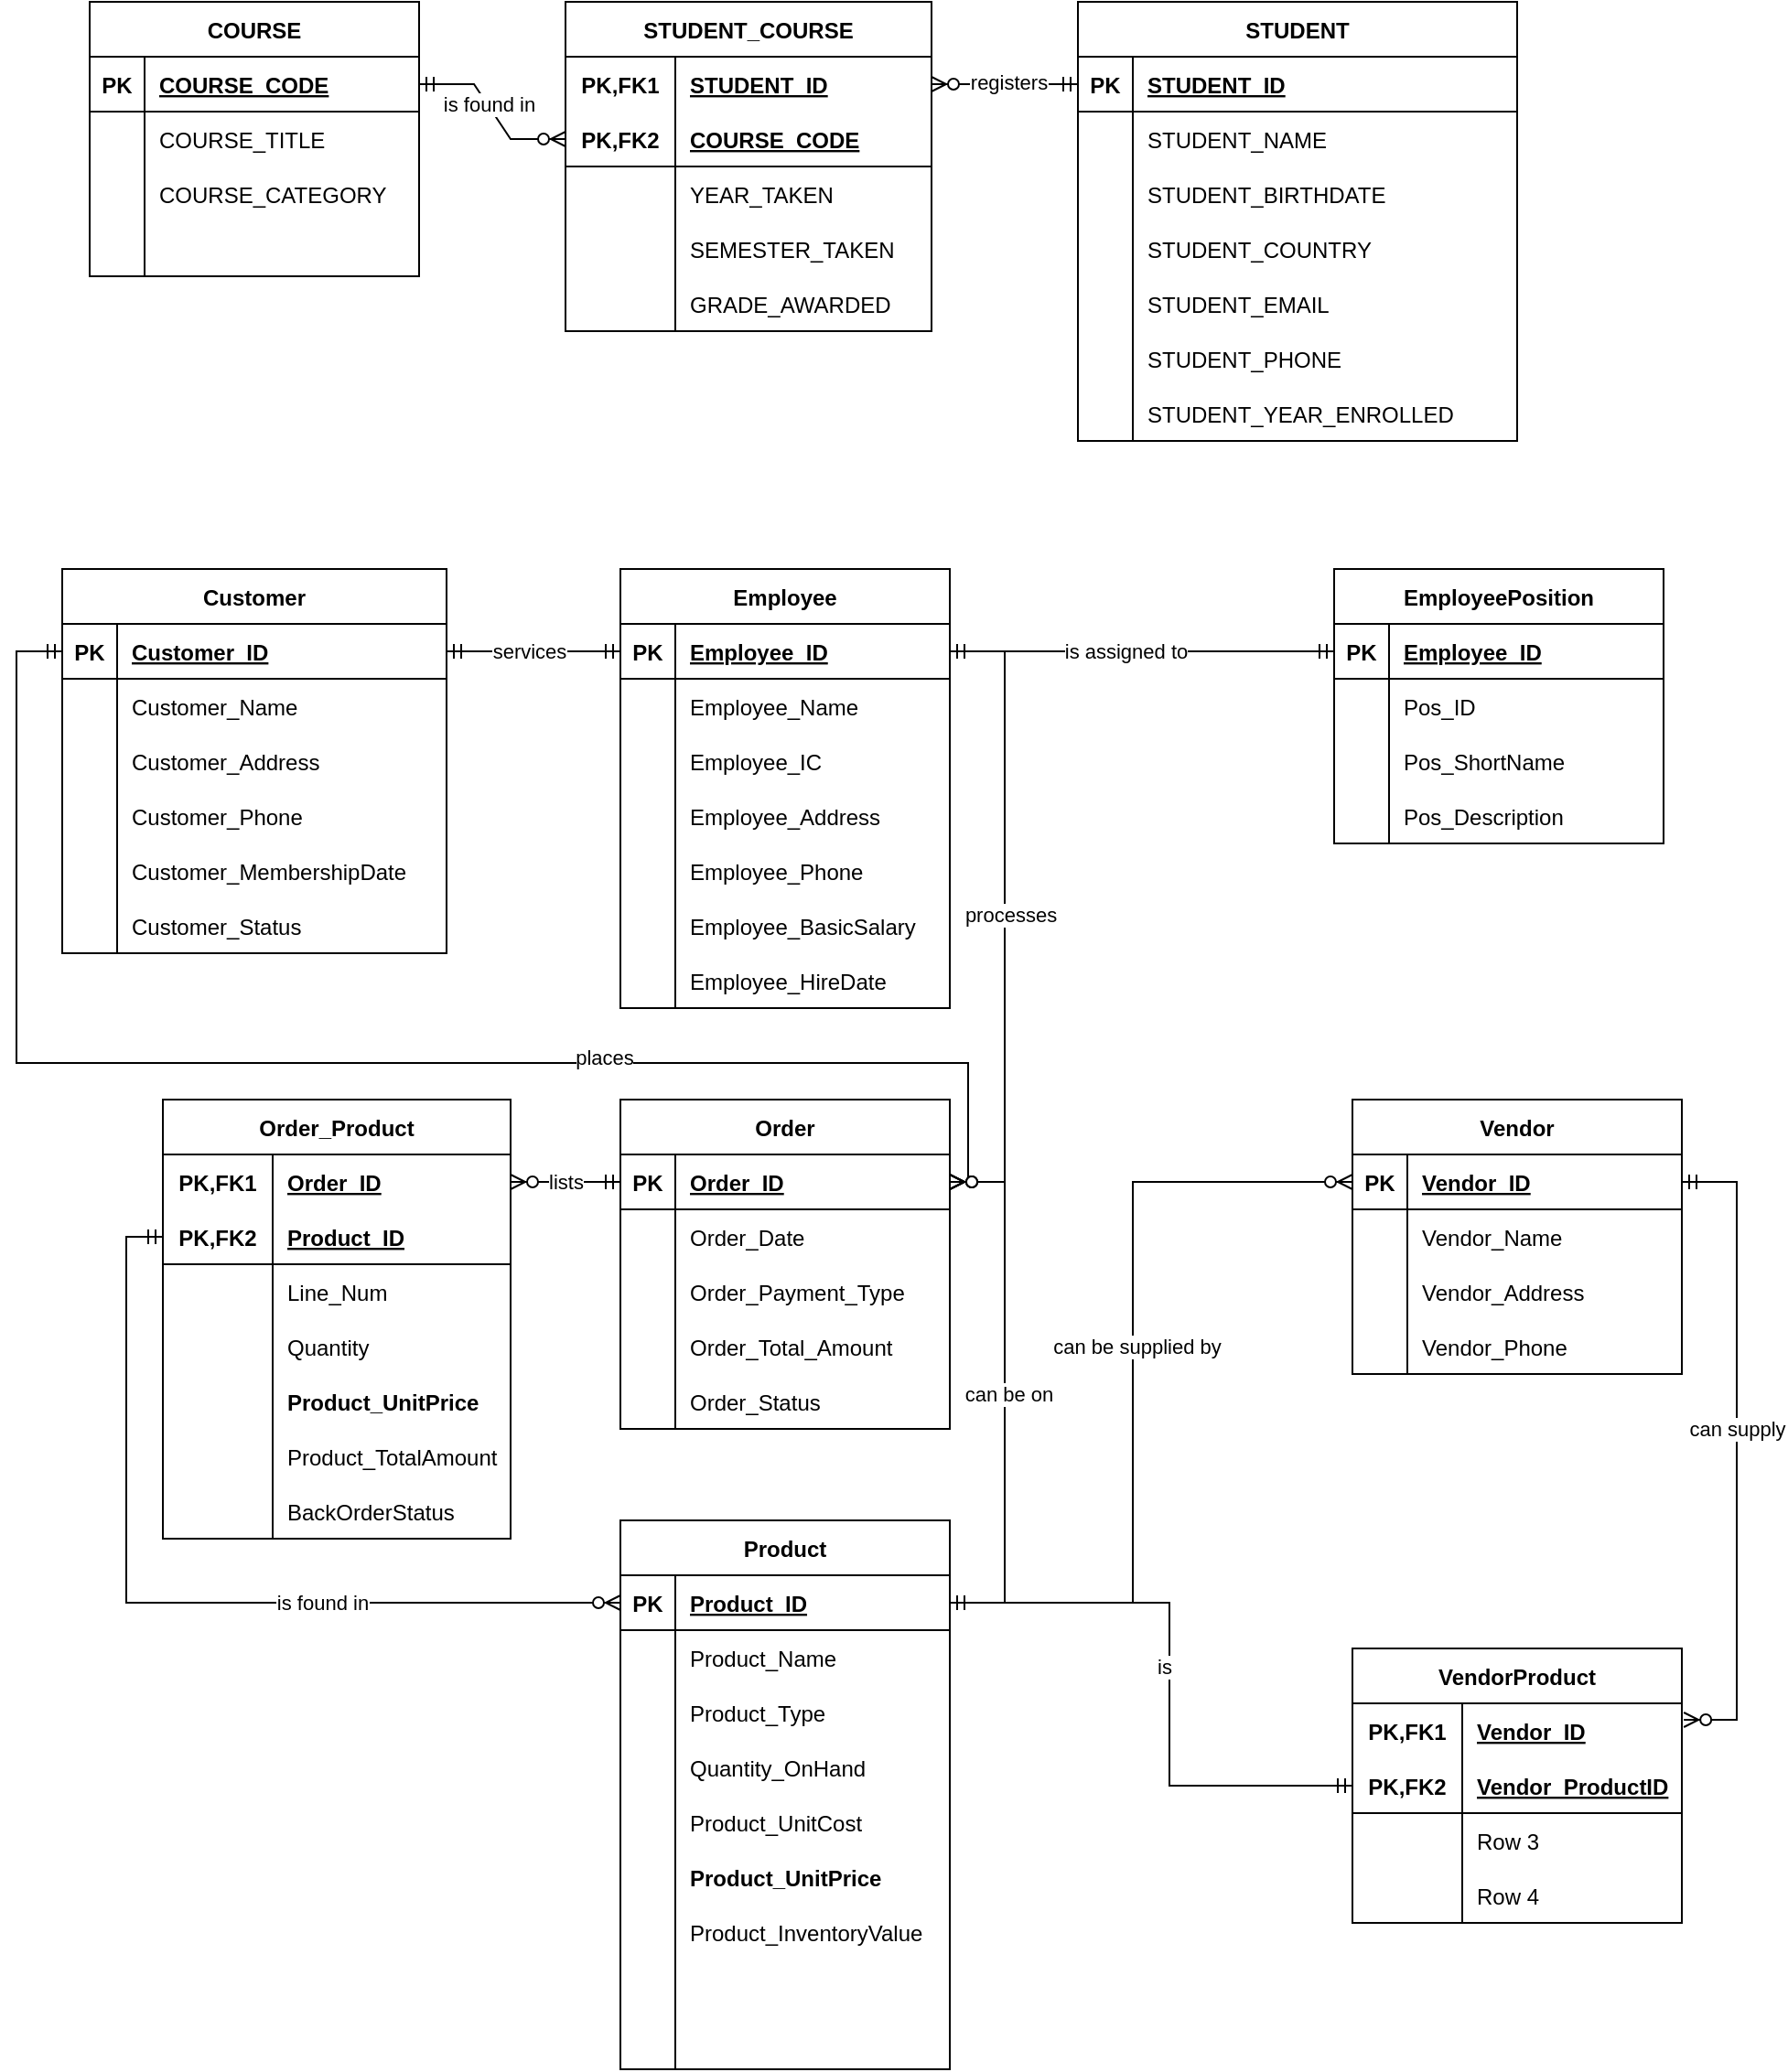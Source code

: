<mxfile version="20.5.3" type="github">
  <diagram id="R2lEEEUBdFMjLlhIrx00" name="Page-1">
    <mxGraphModel dx="1185" dy="798" grid="1" gridSize="10" guides="1" tooltips="1" connect="1" arrows="1" fold="1" page="1" pageScale="1" pageWidth="850" pageHeight="1100" math="0" shadow="0" extFonts="Permanent Marker^https://fonts.googleapis.com/css?family=Permanent+Marker">
      <root>
        <mxCell id="0" />
        <mxCell id="1" parent="0" />
        <mxCell id="639JYfC61KpyXuy8rHbC-1" value="COURSE" style="shape=table;startSize=30;container=1;collapsible=1;childLayout=tableLayout;fixedRows=1;rowLines=0;fontStyle=1;align=center;resizeLast=1;" vertex="1" parent="1">
          <mxGeometry x="60" y="170" width="180" height="150" as="geometry" />
        </mxCell>
        <mxCell id="639JYfC61KpyXuy8rHbC-2" value="" style="shape=tableRow;horizontal=0;startSize=0;swimlaneHead=0;swimlaneBody=0;fillColor=none;collapsible=0;dropTarget=0;points=[[0,0.5],[1,0.5]];portConstraint=eastwest;top=0;left=0;right=0;bottom=1;" vertex="1" parent="639JYfC61KpyXuy8rHbC-1">
          <mxGeometry y="30" width="180" height="30" as="geometry" />
        </mxCell>
        <mxCell id="639JYfC61KpyXuy8rHbC-3" value="PK" style="shape=partialRectangle;connectable=0;fillColor=none;top=0;left=0;bottom=0;right=0;fontStyle=1;overflow=hidden;" vertex="1" parent="639JYfC61KpyXuy8rHbC-2">
          <mxGeometry width="30" height="30" as="geometry">
            <mxRectangle width="30" height="30" as="alternateBounds" />
          </mxGeometry>
        </mxCell>
        <mxCell id="639JYfC61KpyXuy8rHbC-4" value="COURSE_CODE" style="shape=partialRectangle;connectable=0;fillColor=none;top=0;left=0;bottom=0;right=0;align=left;spacingLeft=6;fontStyle=5;overflow=hidden;" vertex="1" parent="639JYfC61KpyXuy8rHbC-2">
          <mxGeometry x="30" width="150" height="30" as="geometry">
            <mxRectangle width="150" height="30" as="alternateBounds" />
          </mxGeometry>
        </mxCell>
        <mxCell id="639JYfC61KpyXuy8rHbC-5" value="" style="shape=tableRow;horizontal=0;startSize=0;swimlaneHead=0;swimlaneBody=0;fillColor=none;collapsible=0;dropTarget=0;points=[[0,0.5],[1,0.5]];portConstraint=eastwest;top=0;left=0;right=0;bottom=0;" vertex="1" parent="639JYfC61KpyXuy8rHbC-1">
          <mxGeometry y="60" width="180" height="30" as="geometry" />
        </mxCell>
        <mxCell id="639JYfC61KpyXuy8rHbC-6" value="" style="shape=partialRectangle;connectable=0;fillColor=none;top=0;left=0;bottom=0;right=0;editable=1;overflow=hidden;" vertex="1" parent="639JYfC61KpyXuy8rHbC-5">
          <mxGeometry width="30" height="30" as="geometry">
            <mxRectangle width="30" height="30" as="alternateBounds" />
          </mxGeometry>
        </mxCell>
        <mxCell id="639JYfC61KpyXuy8rHbC-7" value="COURSE_TITLE" style="shape=partialRectangle;connectable=0;fillColor=none;top=0;left=0;bottom=0;right=0;align=left;spacingLeft=6;overflow=hidden;" vertex="1" parent="639JYfC61KpyXuy8rHbC-5">
          <mxGeometry x="30" width="150" height="30" as="geometry">
            <mxRectangle width="150" height="30" as="alternateBounds" />
          </mxGeometry>
        </mxCell>
        <mxCell id="639JYfC61KpyXuy8rHbC-8" value="" style="shape=tableRow;horizontal=0;startSize=0;swimlaneHead=0;swimlaneBody=0;fillColor=none;collapsible=0;dropTarget=0;points=[[0,0.5],[1,0.5]];portConstraint=eastwest;top=0;left=0;right=0;bottom=0;" vertex="1" parent="639JYfC61KpyXuy8rHbC-1">
          <mxGeometry y="90" width="180" height="30" as="geometry" />
        </mxCell>
        <mxCell id="639JYfC61KpyXuy8rHbC-9" value="" style="shape=partialRectangle;connectable=0;fillColor=none;top=0;left=0;bottom=0;right=0;editable=1;overflow=hidden;" vertex="1" parent="639JYfC61KpyXuy8rHbC-8">
          <mxGeometry width="30" height="30" as="geometry">
            <mxRectangle width="30" height="30" as="alternateBounds" />
          </mxGeometry>
        </mxCell>
        <mxCell id="639JYfC61KpyXuy8rHbC-10" value="COURSE_CATEGORY" style="shape=partialRectangle;connectable=0;fillColor=none;top=0;left=0;bottom=0;right=0;align=left;spacingLeft=6;overflow=hidden;" vertex="1" parent="639JYfC61KpyXuy8rHbC-8">
          <mxGeometry x="30" width="150" height="30" as="geometry">
            <mxRectangle width="150" height="30" as="alternateBounds" />
          </mxGeometry>
        </mxCell>
        <mxCell id="639JYfC61KpyXuy8rHbC-11" value="" style="shape=tableRow;horizontal=0;startSize=0;swimlaneHead=0;swimlaneBody=0;fillColor=none;collapsible=0;dropTarget=0;points=[[0,0.5],[1,0.5]];portConstraint=eastwest;top=0;left=0;right=0;bottom=0;" vertex="1" parent="639JYfC61KpyXuy8rHbC-1">
          <mxGeometry y="120" width="180" height="30" as="geometry" />
        </mxCell>
        <mxCell id="639JYfC61KpyXuy8rHbC-12" value="" style="shape=partialRectangle;connectable=0;fillColor=none;top=0;left=0;bottom=0;right=0;editable=1;overflow=hidden;" vertex="1" parent="639JYfC61KpyXuy8rHbC-11">
          <mxGeometry width="30" height="30" as="geometry">
            <mxRectangle width="30" height="30" as="alternateBounds" />
          </mxGeometry>
        </mxCell>
        <mxCell id="639JYfC61KpyXuy8rHbC-13" value="" style="shape=partialRectangle;connectable=0;fillColor=none;top=0;left=0;bottom=0;right=0;align=left;spacingLeft=6;overflow=hidden;" vertex="1" parent="639JYfC61KpyXuy8rHbC-11">
          <mxGeometry x="30" width="150" height="30" as="geometry">
            <mxRectangle width="150" height="30" as="alternateBounds" />
          </mxGeometry>
        </mxCell>
        <mxCell id="639JYfC61KpyXuy8rHbC-17" value="STUDENT" style="shape=table;startSize=30;container=1;collapsible=1;childLayout=tableLayout;fixedRows=1;rowLines=0;fontStyle=1;align=center;resizeLast=1;" vertex="1" parent="1">
          <mxGeometry x="600" y="170" width="240" height="240" as="geometry" />
        </mxCell>
        <mxCell id="639JYfC61KpyXuy8rHbC-18" value="" style="shape=tableRow;horizontal=0;startSize=0;swimlaneHead=0;swimlaneBody=0;fillColor=none;collapsible=0;dropTarget=0;points=[[0,0.5],[1,0.5]];portConstraint=eastwest;top=0;left=0;right=0;bottom=1;" vertex="1" parent="639JYfC61KpyXuy8rHbC-17">
          <mxGeometry y="30" width="240" height="30" as="geometry" />
        </mxCell>
        <mxCell id="639JYfC61KpyXuy8rHbC-19" value="PK" style="shape=partialRectangle;connectable=0;fillColor=none;top=0;left=0;bottom=0;right=0;fontStyle=1;overflow=hidden;" vertex="1" parent="639JYfC61KpyXuy8rHbC-18">
          <mxGeometry width="30" height="30" as="geometry">
            <mxRectangle width="30" height="30" as="alternateBounds" />
          </mxGeometry>
        </mxCell>
        <mxCell id="639JYfC61KpyXuy8rHbC-20" value="STUDENT_ID" style="shape=partialRectangle;connectable=0;fillColor=none;top=0;left=0;bottom=0;right=0;align=left;spacingLeft=6;fontStyle=5;overflow=hidden;" vertex="1" parent="639JYfC61KpyXuy8rHbC-18">
          <mxGeometry x="30" width="210" height="30" as="geometry">
            <mxRectangle width="210" height="30" as="alternateBounds" />
          </mxGeometry>
        </mxCell>
        <mxCell id="639JYfC61KpyXuy8rHbC-21" value="" style="shape=tableRow;horizontal=0;startSize=0;swimlaneHead=0;swimlaneBody=0;fillColor=none;collapsible=0;dropTarget=0;points=[[0,0.5],[1,0.5]];portConstraint=eastwest;top=0;left=0;right=0;bottom=0;" vertex="1" parent="639JYfC61KpyXuy8rHbC-17">
          <mxGeometry y="60" width="240" height="30" as="geometry" />
        </mxCell>
        <mxCell id="639JYfC61KpyXuy8rHbC-22" value="" style="shape=partialRectangle;connectable=0;fillColor=none;top=0;left=0;bottom=0;right=0;editable=1;overflow=hidden;" vertex="1" parent="639JYfC61KpyXuy8rHbC-21">
          <mxGeometry width="30" height="30" as="geometry">
            <mxRectangle width="30" height="30" as="alternateBounds" />
          </mxGeometry>
        </mxCell>
        <mxCell id="639JYfC61KpyXuy8rHbC-23" value="STUDENT_NAME" style="shape=partialRectangle;connectable=0;fillColor=none;top=0;left=0;bottom=0;right=0;align=left;spacingLeft=6;overflow=hidden;" vertex="1" parent="639JYfC61KpyXuy8rHbC-21">
          <mxGeometry x="30" width="210" height="30" as="geometry">
            <mxRectangle width="210" height="30" as="alternateBounds" />
          </mxGeometry>
        </mxCell>
        <mxCell id="639JYfC61KpyXuy8rHbC-24" value="" style="shape=tableRow;horizontal=0;startSize=0;swimlaneHead=0;swimlaneBody=0;fillColor=none;collapsible=0;dropTarget=0;points=[[0,0.5],[1,0.5]];portConstraint=eastwest;top=0;left=0;right=0;bottom=0;" vertex="1" parent="639JYfC61KpyXuy8rHbC-17">
          <mxGeometry y="90" width="240" height="30" as="geometry" />
        </mxCell>
        <mxCell id="639JYfC61KpyXuy8rHbC-25" value="" style="shape=partialRectangle;connectable=0;fillColor=none;top=0;left=0;bottom=0;right=0;editable=1;overflow=hidden;" vertex="1" parent="639JYfC61KpyXuy8rHbC-24">
          <mxGeometry width="30" height="30" as="geometry">
            <mxRectangle width="30" height="30" as="alternateBounds" />
          </mxGeometry>
        </mxCell>
        <mxCell id="639JYfC61KpyXuy8rHbC-26" value="STUDENT_BIRTHDATE" style="shape=partialRectangle;connectable=0;fillColor=none;top=0;left=0;bottom=0;right=0;align=left;spacingLeft=6;overflow=hidden;" vertex="1" parent="639JYfC61KpyXuy8rHbC-24">
          <mxGeometry x="30" width="210" height="30" as="geometry">
            <mxRectangle width="210" height="30" as="alternateBounds" />
          </mxGeometry>
        </mxCell>
        <mxCell id="639JYfC61KpyXuy8rHbC-27" value="" style="shape=tableRow;horizontal=0;startSize=0;swimlaneHead=0;swimlaneBody=0;fillColor=none;collapsible=0;dropTarget=0;points=[[0,0.5],[1,0.5]];portConstraint=eastwest;top=0;left=0;right=0;bottom=0;" vertex="1" parent="639JYfC61KpyXuy8rHbC-17">
          <mxGeometry y="120" width="240" height="30" as="geometry" />
        </mxCell>
        <mxCell id="639JYfC61KpyXuy8rHbC-28" value="" style="shape=partialRectangle;connectable=0;fillColor=none;top=0;left=0;bottom=0;right=0;editable=1;overflow=hidden;" vertex="1" parent="639JYfC61KpyXuy8rHbC-27">
          <mxGeometry width="30" height="30" as="geometry">
            <mxRectangle width="30" height="30" as="alternateBounds" />
          </mxGeometry>
        </mxCell>
        <mxCell id="639JYfC61KpyXuy8rHbC-29" value="STUDENT_COUNTRY" style="shape=partialRectangle;connectable=0;fillColor=none;top=0;left=0;bottom=0;right=0;align=left;spacingLeft=6;overflow=hidden;" vertex="1" parent="639JYfC61KpyXuy8rHbC-27">
          <mxGeometry x="30" width="210" height="30" as="geometry">
            <mxRectangle width="210" height="30" as="alternateBounds" />
          </mxGeometry>
        </mxCell>
        <mxCell id="639JYfC61KpyXuy8rHbC-31" value="" style="shape=tableRow;horizontal=0;startSize=0;swimlaneHead=0;swimlaneBody=0;fillColor=none;collapsible=0;dropTarget=0;points=[[0,0.5],[1,0.5]];portConstraint=eastwest;top=0;left=0;right=0;bottom=0;" vertex="1" parent="639JYfC61KpyXuy8rHbC-17">
          <mxGeometry y="150" width="240" height="30" as="geometry" />
        </mxCell>
        <mxCell id="639JYfC61KpyXuy8rHbC-32" value="" style="shape=partialRectangle;connectable=0;fillColor=none;top=0;left=0;bottom=0;right=0;editable=1;overflow=hidden;" vertex="1" parent="639JYfC61KpyXuy8rHbC-31">
          <mxGeometry width="30" height="30" as="geometry">
            <mxRectangle width="30" height="30" as="alternateBounds" />
          </mxGeometry>
        </mxCell>
        <mxCell id="639JYfC61KpyXuy8rHbC-33" value="STUDENT_EMAIL" style="shape=partialRectangle;connectable=1;fillColor=none;top=0;left=0;bottom=0;right=0;align=left;spacingLeft=6;overflow=hidden;movable=1;resizable=1;rotatable=1;deletable=1;editable=1;" vertex="1" parent="639JYfC61KpyXuy8rHbC-31">
          <mxGeometry x="30" width="210" height="30" as="geometry">
            <mxRectangle width="210" height="30" as="alternateBounds" />
          </mxGeometry>
        </mxCell>
        <mxCell id="639JYfC61KpyXuy8rHbC-34" value="" style="shape=tableRow;horizontal=0;startSize=0;swimlaneHead=0;swimlaneBody=0;fillColor=none;collapsible=0;dropTarget=0;points=[[0,0.5],[1,0.5]];portConstraint=eastwest;top=0;left=0;right=0;bottom=0;" vertex="1" parent="639JYfC61KpyXuy8rHbC-17">
          <mxGeometry y="180" width="240" height="30" as="geometry" />
        </mxCell>
        <mxCell id="639JYfC61KpyXuy8rHbC-35" value="" style="shape=partialRectangle;connectable=0;fillColor=none;top=0;left=0;bottom=0;right=0;editable=1;overflow=hidden;" vertex="1" parent="639JYfC61KpyXuy8rHbC-34">
          <mxGeometry width="30" height="30" as="geometry">
            <mxRectangle width="30" height="30" as="alternateBounds" />
          </mxGeometry>
        </mxCell>
        <mxCell id="639JYfC61KpyXuy8rHbC-36" value="STUDENT_PHONE" style="shape=partialRectangle;connectable=1;fillColor=none;top=0;left=0;bottom=0;right=0;align=left;spacingLeft=6;overflow=hidden;movable=1;resizable=1;rotatable=1;deletable=1;editable=1;" vertex="1" parent="639JYfC61KpyXuy8rHbC-34">
          <mxGeometry x="30" width="210" height="30" as="geometry">
            <mxRectangle width="210" height="30" as="alternateBounds" />
          </mxGeometry>
        </mxCell>
        <mxCell id="639JYfC61KpyXuy8rHbC-37" value="" style="shape=tableRow;horizontal=0;startSize=0;swimlaneHead=0;swimlaneBody=0;fillColor=none;collapsible=0;dropTarget=0;points=[[0,0.5],[1,0.5]];portConstraint=eastwest;top=0;left=0;right=0;bottom=0;" vertex="1" parent="639JYfC61KpyXuy8rHbC-17">
          <mxGeometry y="210" width="240" height="30" as="geometry" />
        </mxCell>
        <mxCell id="639JYfC61KpyXuy8rHbC-38" value="" style="shape=partialRectangle;connectable=0;fillColor=none;top=0;left=0;bottom=0;right=0;editable=1;overflow=hidden;" vertex="1" parent="639JYfC61KpyXuy8rHbC-37">
          <mxGeometry width="30" height="30" as="geometry">
            <mxRectangle width="30" height="30" as="alternateBounds" />
          </mxGeometry>
        </mxCell>
        <mxCell id="639JYfC61KpyXuy8rHbC-39" value="STUDENT_YEAR_ENROLLED" style="shape=partialRectangle;connectable=1;fillColor=none;top=0;left=0;bottom=0;right=0;align=left;spacingLeft=6;overflow=hidden;movable=1;resizable=1;rotatable=1;deletable=1;editable=1;" vertex="1" parent="639JYfC61KpyXuy8rHbC-37">
          <mxGeometry x="30" width="210" height="30" as="geometry">
            <mxRectangle width="210" height="30" as="alternateBounds" />
          </mxGeometry>
        </mxCell>
        <mxCell id="639JYfC61KpyXuy8rHbC-40" value="STUDENT_COURSE" style="shape=table;startSize=30;container=1;collapsible=1;childLayout=tableLayout;fixedRows=1;rowLines=0;fontStyle=1;align=center;resizeLast=1;" vertex="1" parent="1">
          <mxGeometry x="320" y="170" width="200" height="180" as="geometry" />
        </mxCell>
        <mxCell id="639JYfC61KpyXuy8rHbC-41" value="" style="shape=tableRow;horizontal=0;startSize=0;swimlaneHead=0;swimlaneBody=0;fillColor=none;collapsible=0;dropTarget=0;points=[[0,0.5],[1,0.5]];portConstraint=eastwest;top=0;left=0;right=0;bottom=0;" vertex="1" parent="639JYfC61KpyXuy8rHbC-40">
          <mxGeometry y="30" width="200" height="30" as="geometry" />
        </mxCell>
        <mxCell id="639JYfC61KpyXuy8rHbC-42" value="PK,FK1" style="shape=partialRectangle;connectable=0;fillColor=none;top=0;left=0;bottom=0;right=0;fontStyle=1;overflow=hidden;" vertex="1" parent="639JYfC61KpyXuy8rHbC-41">
          <mxGeometry width="60" height="30" as="geometry">
            <mxRectangle width="60" height="30" as="alternateBounds" />
          </mxGeometry>
        </mxCell>
        <mxCell id="639JYfC61KpyXuy8rHbC-43" value="STUDENT_ID" style="shape=partialRectangle;connectable=0;fillColor=none;top=0;left=0;bottom=0;right=0;align=left;spacingLeft=6;fontStyle=5;overflow=hidden;" vertex="1" parent="639JYfC61KpyXuy8rHbC-41">
          <mxGeometry x="60" width="140" height="30" as="geometry">
            <mxRectangle width="140" height="30" as="alternateBounds" />
          </mxGeometry>
        </mxCell>
        <mxCell id="639JYfC61KpyXuy8rHbC-44" value="" style="shape=tableRow;horizontal=0;startSize=0;swimlaneHead=0;swimlaneBody=0;fillColor=none;collapsible=0;dropTarget=0;points=[[0,0.5],[1,0.5]];portConstraint=eastwest;top=0;left=0;right=0;bottom=1;" vertex="1" parent="639JYfC61KpyXuy8rHbC-40">
          <mxGeometry y="60" width="200" height="30" as="geometry" />
        </mxCell>
        <mxCell id="639JYfC61KpyXuy8rHbC-45" value="PK,FK2" style="shape=partialRectangle;connectable=0;fillColor=none;top=0;left=0;bottom=0;right=0;fontStyle=1;overflow=hidden;" vertex="1" parent="639JYfC61KpyXuy8rHbC-44">
          <mxGeometry width="60" height="30" as="geometry">
            <mxRectangle width="60" height="30" as="alternateBounds" />
          </mxGeometry>
        </mxCell>
        <mxCell id="639JYfC61KpyXuy8rHbC-46" value="COURSE_CODE" style="shape=partialRectangle;connectable=0;fillColor=none;top=0;left=0;bottom=0;right=0;align=left;spacingLeft=6;fontStyle=5;overflow=hidden;" vertex="1" parent="639JYfC61KpyXuy8rHbC-44">
          <mxGeometry x="60" width="140" height="30" as="geometry">
            <mxRectangle width="140" height="30" as="alternateBounds" />
          </mxGeometry>
        </mxCell>
        <mxCell id="639JYfC61KpyXuy8rHbC-47" value="" style="shape=tableRow;horizontal=0;startSize=0;swimlaneHead=0;swimlaneBody=0;fillColor=none;collapsible=0;dropTarget=0;points=[[0,0.5],[1,0.5]];portConstraint=eastwest;top=0;left=0;right=0;bottom=0;" vertex="1" parent="639JYfC61KpyXuy8rHbC-40">
          <mxGeometry y="90" width="200" height="30" as="geometry" />
        </mxCell>
        <mxCell id="639JYfC61KpyXuy8rHbC-48" value="" style="shape=partialRectangle;connectable=0;fillColor=none;top=0;left=0;bottom=0;right=0;editable=1;overflow=hidden;" vertex="1" parent="639JYfC61KpyXuy8rHbC-47">
          <mxGeometry width="60" height="30" as="geometry">
            <mxRectangle width="60" height="30" as="alternateBounds" />
          </mxGeometry>
        </mxCell>
        <mxCell id="639JYfC61KpyXuy8rHbC-49" value="YEAR_TAKEN" style="shape=partialRectangle;connectable=0;fillColor=none;top=0;left=0;bottom=0;right=0;align=left;spacingLeft=6;overflow=hidden;" vertex="1" parent="639JYfC61KpyXuy8rHbC-47">
          <mxGeometry x="60" width="140" height="30" as="geometry">
            <mxRectangle width="140" height="30" as="alternateBounds" />
          </mxGeometry>
        </mxCell>
        <mxCell id="639JYfC61KpyXuy8rHbC-50" value="" style="shape=tableRow;horizontal=0;startSize=0;swimlaneHead=0;swimlaneBody=0;fillColor=none;collapsible=0;dropTarget=0;points=[[0,0.5],[1,0.5]];portConstraint=eastwest;top=0;left=0;right=0;bottom=0;" vertex="1" parent="639JYfC61KpyXuy8rHbC-40">
          <mxGeometry y="120" width="200" height="30" as="geometry" />
        </mxCell>
        <mxCell id="639JYfC61KpyXuy8rHbC-51" value="" style="shape=partialRectangle;connectable=0;fillColor=none;top=0;left=0;bottom=0;right=0;editable=1;overflow=hidden;" vertex="1" parent="639JYfC61KpyXuy8rHbC-50">
          <mxGeometry width="60" height="30" as="geometry">
            <mxRectangle width="60" height="30" as="alternateBounds" />
          </mxGeometry>
        </mxCell>
        <mxCell id="639JYfC61KpyXuy8rHbC-52" value="SEMESTER_TAKEN" style="shape=partialRectangle;connectable=0;fillColor=none;top=0;left=0;bottom=0;right=0;align=left;spacingLeft=6;overflow=hidden;" vertex="1" parent="639JYfC61KpyXuy8rHbC-50">
          <mxGeometry x="60" width="140" height="30" as="geometry">
            <mxRectangle width="140" height="30" as="alternateBounds" />
          </mxGeometry>
        </mxCell>
        <mxCell id="639JYfC61KpyXuy8rHbC-53" value="" style="shape=tableRow;horizontal=0;startSize=0;swimlaneHead=0;swimlaneBody=0;fillColor=none;collapsible=0;dropTarget=0;points=[[0,0.5],[1,0.5]];portConstraint=eastwest;top=0;left=0;right=0;bottom=0;" vertex="1" parent="639JYfC61KpyXuy8rHbC-40">
          <mxGeometry y="150" width="200" height="30" as="geometry" />
        </mxCell>
        <mxCell id="639JYfC61KpyXuy8rHbC-54" value="" style="shape=partialRectangle;connectable=0;fillColor=none;top=0;left=0;bottom=0;right=0;editable=1;overflow=hidden;" vertex="1" parent="639JYfC61KpyXuy8rHbC-53">
          <mxGeometry width="60" height="30" as="geometry">
            <mxRectangle width="60" height="30" as="alternateBounds" />
          </mxGeometry>
        </mxCell>
        <mxCell id="639JYfC61KpyXuy8rHbC-55" value="GRADE_AWARDED" style="shape=partialRectangle;connectable=0;fillColor=none;top=0;left=0;bottom=0;right=0;align=left;spacingLeft=6;overflow=hidden;" vertex="1" parent="639JYfC61KpyXuy8rHbC-53">
          <mxGeometry x="60" width="140" height="30" as="geometry">
            <mxRectangle width="140" height="30" as="alternateBounds" />
          </mxGeometry>
        </mxCell>
        <mxCell id="639JYfC61KpyXuy8rHbC-56" value="" style="edgeStyle=entityRelationEdgeStyle;fontSize=12;html=1;endArrow=ERzeroToMany;startArrow=ERmandOne;rounded=0;exitX=1;exitY=0.5;exitDx=0;exitDy=0;entryX=0;entryY=0.5;entryDx=0;entryDy=0;" edge="1" parent="1" source="639JYfC61KpyXuy8rHbC-2" target="639JYfC61KpyXuy8rHbC-44">
          <mxGeometry width="100" height="100" relative="1" as="geometry">
            <mxPoint x="210" y="460" as="sourcePoint" />
            <mxPoint x="310" y="360" as="targetPoint" />
          </mxGeometry>
        </mxCell>
        <mxCell id="639JYfC61KpyXuy8rHbC-58" value="is found in" style="edgeLabel;html=1;align=center;verticalAlign=middle;resizable=0;points=[];" vertex="1" connectable="0" parent="639JYfC61KpyXuy8rHbC-56">
          <mxGeometry x="-0.092" y="1" relative="1" as="geometry">
            <mxPoint x="-1" as="offset" />
          </mxGeometry>
        </mxCell>
        <mxCell id="639JYfC61KpyXuy8rHbC-57" value="" style="edgeStyle=entityRelationEdgeStyle;fontSize=12;html=1;endArrow=ERzeroToMany;startArrow=ERmandOne;rounded=0;exitX=0;exitY=0.5;exitDx=0;exitDy=0;entryX=1;entryY=0.5;entryDx=0;entryDy=0;" edge="1" parent="1" source="639JYfC61KpyXuy8rHbC-18" target="639JYfC61KpyXuy8rHbC-41">
          <mxGeometry width="100" height="100" relative="1" as="geometry">
            <mxPoint x="500" y="470" as="sourcePoint" />
            <mxPoint x="600" y="370" as="targetPoint" />
          </mxGeometry>
        </mxCell>
        <mxCell id="639JYfC61KpyXuy8rHbC-59" value="registers" style="edgeLabel;html=1;align=center;verticalAlign=middle;resizable=0;points=[];" vertex="1" connectable="0" parent="639JYfC61KpyXuy8rHbC-57">
          <mxGeometry x="-0.05" y="-1" relative="1" as="geometry">
            <mxPoint as="offset" />
          </mxGeometry>
        </mxCell>
        <mxCell id="639JYfC61KpyXuy8rHbC-61" value="Employee" style="shape=table;startSize=30;container=1;collapsible=1;childLayout=tableLayout;fixedRows=1;rowLines=0;fontStyle=1;align=center;resizeLast=1;" vertex="1" parent="1">
          <mxGeometry x="350" y="480" width="180" height="240" as="geometry" />
        </mxCell>
        <mxCell id="639JYfC61KpyXuy8rHbC-62" value="" style="shape=tableRow;horizontal=0;startSize=0;swimlaneHead=0;swimlaneBody=0;fillColor=none;collapsible=0;dropTarget=0;points=[[0,0.5],[1,0.5]];portConstraint=eastwest;top=0;left=0;right=0;bottom=1;" vertex="1" parent="639JYfC61KpyXuy8rHbC-61">
          <mxGeometry y="30" width="180" height="30" as="geometry" />
        </mxCell>
        <mxCell id="639JYfC61KpyXuy8rHbC-63" value="PK" style="shape=partialRectangle;connectable=0;fillColor=none;top=0;left=0;bottom=0;right=0;fontStyle=1;overflow=hidden;" vertex="1" parent="639JYfC61KpyXuy8rHbC-62">
          <mxGeometry width="30" height="30" as="geometry">
            <mxRectangle width="30" height="30" as="alternateBounds" />
          </mxGeometry>
        </mxCell>
        <mxCell id="639JYfC61KpyXuy8rHbC-64" value="Employee_ID" style="shape=partialRectangle;connectable=0;fillColor=none;top=0;left=0;bottom=0;right=0;align=left;spacingLeft=6;fontStyle=5;overflow=hidden;" vertex="1" parent="639JYfC61KpyXuy8rHbC-62">
          <mxGeometry x="30" width="150" height="30" as="geometry">
            <mxRectangle width="150" height="30" as="alternateBounds" />
          </mxGeometry>
        </mxCell>
        <mxCell id="639JYfC61KpyXuy8rHbC-65" value="" style="shape=tableRow;horizontal=0;startSize=0;swimlaneHead=0;swimlaneBody=0;fillColor=none;collapsible=0;dropTarget=0;points=[[0,0.5],[1,0.5]];portConstraint=eastwest;top=0;left=0;right=0;bottom=0;" vertex="1" parent="639JYfC61KpyXuy8rHbC-61">
          <mxGeometry y="60" width="180" height="30" as="geometry" />
        </mxCell>
        <mxCell id="639JYfC61KpyXuy8rHbC-66" value="" style="shape=partialRectangle;connectable=0;fillColor=none;top=0;left=0;bottom=0;right=0;editable=1;overflow=hidden;" vertex="1" parent="639JYfC61KpyXuy8rHbC-65">
          <mxGeometry width="30" height="30" as="geometry">
            <mxRectangle width="30" height="30" as="alternateBounds" />
          </mxGeometry>
        </mxCell>
        <mxCell id="639JYfC61KpyXuy8rHbC-67" value="Employee_Name" style="shape=partialRectangle;connectable=0;fillColor=none;top=0;left=0;bottom=0;right=0;align=left;spacingLeft=6;overflow=hidden;" vertex="1" parent="639JYfC61KpyXuy8rHbC-65">
          <mxGeometry x="30" width="150" height="30" as="geometry">
            <mxRectangle width="150" height="30" as="alternateBounds" />
          </mxGeometry>
        </mxCell>
        <mxCell id="639JYfC61KpyXuy8rHbC-68" value="" style="shape=tableRow;horizontal=0;startSize=0;swimlaneHead=0;swimlaneBody=0;fillColor=none;collapsible=0;dropTarget=0;points=[[0,0.5],[1,0.5]];portConstraint=eastwest;top=0;left=0;right=0;bottom=0;" vertex="1" parent="639JYfC61KpyXuy8rHbC-61">
          <mxGeometry y="90" width="180" height="30" as="geometry" />
        </mxCell>
        <mxCell id="639JYfC61KpyXuy8rHbC-69" value="" style="shape=partialRectangle;connectable=0;fillColor=none;top=0;left=0;bottom=0;right=0;editable=1;overflow=hidden;" vertex="1" parent="639JYfC61KpyXuy8rHbC-68">
          <mxGeometry width="30" height="30" as="geometry">
            <mxRectangle width="30" height="30" as="alternateBounds" />
          </mxGeometry>
        </mxCell>
        <mxCell id="639JYfC61KpyXuy8rHbC-70" value="Employee_IC" style="shape=partialRectangle;connectable=0;fillColor=none;top=0;left=0;bottom=0;right=0;align=left;spacingLeft=6;overflow=hidden;" vertex="1" parent="639JYfC61KpyXuy8rHbC-68">
          <mxGeometry x="30" width="150" height="30" as="geometry">
            <mxRectangle width="150" height="30" as="alternateBounds" />
          </mxGeometry>
        </mxCell>
        <mxCell id="639JYfC61KpyXuy8rHbC-71" value="" style="shape=tableRow;horizontal=0;startSize=0;swimlaneHead=0;swimlaneBody=0;fillColor=none;collapsible=0;dropTarget=0;points=[[0,0.5],[1,0.5]];portConstraint=eastwest;top=0;left=0;right=0;bottom=0;" vertex="1" parent="639JYfC61KpyXuy8rHbC-61">
          <mxGeometry y="120" width="180" height="30" as="geometry" />
        </mxCell>
        <mxCell id="639JYfC61KpyXuy8rHbC-72" value="" style="shape=partialRectangle;connectable=0;fillColor=none;top=0;left=0;bottom=0;right=0;editable=1;overflow=hidden;" vertex="1" parent="639JYfC61KpyXuy8rHbC-71">
          <mxGeometry width="30" height="30" as="geometry">
            <mxRectangle width="30" height="30" as="alternateBounds" />
          </mxGeometry>
        </mxCell>
        <mxCell id="639JYfC61KpyXuy8rHbC-73" value="Employee_Address" style="shape=partialRectangle;connectable=0;fillColor=none;top=0;left=0;bottom=0;right=0;align=left;spacingLeft=6;overflow=hidden;" vertex="1" parent="639JYfC61KpyXuy8rHbC-71">
          <mxGeometry x="30" width="150" height="30" as="geometry">
            <mxRectangle width="150" height="30" as="alternateBounds" />
          </mxGeometry>
        </mxCell>
        <mxCell id="639JYfC61KpyXuy8rHbC-74" value="" style="shape=tableRow;horizontal=0;startSize=0;swimlaneHead=0;swimlaneBody=0;fillColor=none;collapsible=0;dropTarget=0;points=[[0,0.5],[1,0.5]];portConstraint=eastwest;top=0;left=0;right=0;bottom=0;" vertex="1" parent="639JYfC61KpyXuy8rHbC-61">
          <mxGeometry y="150" width="180" height="30" as="geometry" />
        </mxCell>
        <mxCell id="639JYfC61KpyXuy8rHbC-75" value="" style="shape=partialRectangle;connectable=0;fillColor=none;top=0;left=0;bottom=0;right=0;editable=1;overflow=hidden;" vertex="1" parent="639JYfC61KpyXuy8rHbC-74">
          <mxGeometry width="30" height="30" as="geometry">
            <mxRectangle width="30" height="30" as="alternateBounds" />
          </mxGeometry>
        </mxCell>
        <mxCell id="639JYfC61KpyXuy8rHbC-76" value="Employee_Phone" style="shape=partialRectangle;connectable=0;fillColor=none;top=0;left=0;bottom=0;right=0;align=left;spacingLeft=6;overflow=hidden;" vertex="1" parent="639JYfC61KpyXuy8rHbC-74">
          <mxGeometry x="30" width="150" height="30" as="geometry">
            <mxRectangle width="150" height="30" as="alternateBounds" />
          </mxGeometry>
        </mxCell>
        <mxCell id="639JYfC61KpyXuy8rHbC-80" value="" style="shape=tableRow;horizontal=0;startSize=0;swimlaneHead=0;swimlaneBody=0;fillColor=none;collapsible=0;dropTarget=0;points=[[0,0.5],[1,0.5]];portConstraint=eastwest;top=0;left=0;right=0;bottom=0;" vertex="1" parent="639JYfC61KpyXuy8rHbC-61">
          <mxGeometry y="180" width="180" height="30" as="geometry" />
        </mxCell>
        <mxCell id="639JYfC61KpyXuy8rHbC-81" value="" style="shape=partialRectangle;connectable=0;fillColor=none;top=0;left=0;bottom=0;right=0;editable=1;overflow=hidden;" vertex="1" parent="639JYfC61KpyXuy8rHbC-80">
          <mxGeometry width="30" height="30" as="geometry">
            <mxRectangle width="30" height="30" as="alternateBounds" />
          </mxGeometry>
        </mxCell>
        <mxCell id="639JYfC61KpyXuy8rHbC-82" value="Employee_BasicSalary" style="shape=partialRectangle;connectable=0;fillColor=none;top=0;left=0;bottom=0;right=0;align=left;spacingLeft=6;overflow=hidden;" vertex="1" parent="639JYfC61KpyXuy8rHbC-80">
          <mxGeometry x="30" width="150" height="30" as="geometry">
            <mxRectangle width="150" height="30" as="alternateBounds" />
          </mxGeometry>
        </mxCell>
        <mxCell id="639JYfC61KpyXuy8rHbC-83" value="" style="shape=tableRow;horizontal=0;startSize=0;swimlaneHead=0;swimlaneBody=0;fillColor=none;collapsible=0;dropTarget=0;points=[[0,0.5],[1,0.5]];portConstraint=eastwest;top=0;left=0;right=0;bottom=0;" vertex="1" parent="639JYfC61KpyXuy8rHbC-61">
          <mxGeometry y="210" width="180" height="30" as="geometry" />
        </mxCell>
        <mxCell id="639JYfC61KpyXuy8rHbC-84" value="" style="shape=partialRectangle;connectable=0;fillColor=none;top=0;left=0;bottom=0;right=0;editable=1;overflow=hidden;" vertex="1" parent="639JYfC61KpyXuy8rHbC-83">
          <mxGeometry width="30" height="30" as="geometry">
            <mxRectangle width="30" height="30" as="alternateBounds" />
          </mxGeometry>
        </mxCell>
        <mxCell id="639JYfC61KpyXuy8rHbC-85" value="Employee_HireDate" style="shape=partialRectangle;connectable=0;fillColor=none;top=0;left=0;bottom=0;right=0;align=left;spacingLeft=6;overflow=hidden;" vertex="1" parent="639JYfC61KpyXuy8rHbC-83">
          <mxGeometry x="30" width="150" height="30" as="geometry">
            <mxRectangle width="150" height="30" as="alternateBounds" />
          </mxGeometry>
        </mxCell>
        <mxCell id="639JYfC61KpyXuy8rHbC-92" value="EmployeePosition" style="shape=table;startSize=30;container=1;collapsible=1;childLayout=tableLayout;fixedRows=1;rowLines=0;fontStyle=1;align=center;resizeLast=1;" vertex="1" parent="1">
          <mxGeometry x="740" y="480" width="180" height="150" as="geometry" />
        </mxCell>
        <mxCell id="639JYfC61KpyXuy8rHbC-93" value="" style="shape=tableRow;horizontal=0;startSize=0;swimlaneHead=0;swimlaneBody=0;fillColor=none;collapsible=0;dropTarget=0;points=[[0,0.5],[1,0.5]];portConstraint=eastwest;top=0;left=0;right=0;bottom=1;" vertex="1" parent="639JYfC61KpyXuy8rHbC-92">
          <mxGeometry y="30" width="180" height="30" as="geometry" />
        </mxCell>
        <mxCell id="639JYfC61KpyXuy8rHbC-94" value="PK" style="shape=partialRectangle;connectable=0;fillColor=none;top=0;left=0;bottom=0;right=0;fontStyle=1;overflow=hidden;" vertex="1" parent="639JYfC61KpyXuy8rHbC-93">
          <mxGeometry width="30" height="30" as="geometry">
            <mxRectangle width="30" height="30" as="alternateBounds" />
          </mxGeometry>
        </mxCell>
        <mxCell id="639JYfC61KpyXuy8rHbC-95" value="Employee_ID" style="shape=partialRectangle;connectable=0;fillColor=none;top=0;left=0;bottom=0;right=0;align=left;spacingLeft=6;fontStyle=5;overflow=hidden;" vertex="1" parent="639JYfC61KpyXuy8rHbC-93">
          <mxGeometry x="30" width="150" height="30" as="geometry">
            <mxRectangle width="150" height="30" as="alternateBounds" />
          </mxGeometry>
        </mxCell>
        <mxCell id="639JYfC61KpyXuy8rHbC-96" value="" style="shape=tableRow;horizontal=0;startSize=0;swimlaneHead=0;swimlaneBody=0;fillColor=none;collapsible=0;dropTarget=0;points=[[0,0.5],[1,0.5]];portConstraint=eastwest;top=0;left=0;right=0;bottom=0;" vertex="1" parent="639JYfC61KpyXuy8rHbC-92">
          <mxGeometry y="60" width="180" height="30" as="geometry" />
        </mxCell>
        <mxCell id="639JYfC61KpyXuy8rHbC-97" value="" style="shape=partialRectangle;connectable=0;fillColor=none;top=0;left=0;bottom=0;right=0;editable=1;overflow=hidden;" vertex="1" parent="639JYfC61KpyXuy8rHbC-96">
          <mxGeometry width="30" height="30" as="geometry">
            <mxRectangle width="30" height="30" as="alternateBounds" />
          </mxGeometry>
        </mxCell>
        <mxCell id="639JYfC61KpyXuy8rHbC-98" value="Pos_ID" style="shape=partialRectangle;connectable=0;fillColor=none;top=0;left=0;bottom=0;right=0;align=left;spacingLeft=6;overflow=hidden;" vertex="1" parent="639JYfC61KpyXuy8rHbC-96">
          <mxGeometry x="30" width="150" height="30" as="geometry">
            <mxRectangle width="150" height="30" as="alternateBounds" />
          </mxGeometry>
        </mxCell>
        <mxCell id="639JYfC61KpyXuy8rHbC-99" value="" style="shape=tableRow;horizontal=0;startSize=0;swimlaneHead=0;swimlaneBody=0;fillColor=none;collapsible=0;dropTarget=0;points=[[0,0.5],[1,0.5]];portConstraint=eastwest;top=0;left=0;right=0;bottom=0;" vertex="1" parent="639JYfC61KpyXuy8rHbC-92">
          <mxGeometry y="90" width="180" height="30" as="geometry" />
        </mxCell>
        <mxCell id="639JYfC61KpyXuy8rHbC-100" value="" style="shape=partialRectangle;connectable=0;fillColor=none;top=0;left=0;bottom=0;right=0;editable=1;overflow=hidden;" vertex="1" parent="639JYfC61KpyXuy8rHbC-99">
          <mxGeometry width="30" height="30" as="geometry">
            <mxRectangle width="30" height="30" as="alternateBounds" />
          </mxGeometry>
        </mxCell>
        <mxCell id="639JYfC61KpyXuy8rHbC-101" value="Pos_ShortName" style="shape=partialRectangle;connectable=0;fillColor=none;top=0;left=0;bottom=0;right=0;align=left;spacingLeft=6;overflow=hidden;" vertex="1" parent="639JYfC61KpyXuy8rHbC-99">
          <mxGeometry x="30" width="150" height="30" as="geometry">
            <mxRectangle width="150" height="30" as="alternateBounds" />
          </mxGeometry>
        </mxCell>
        <mxCell id="639JYfC61KpyXuy8rHbC-102" value="" style="shape=tableRow;horizontal=0;startSize=0;swimlaneHead=0;swimlaneBody=0;fillColor=none;collapsible=0;dropTarget=0;points=[[0,0.5],[1,0.5]];portConstraint=eastwest;top=0;left=0;right=0;bottom=0;" vertex="1" parent="639JYfC61KpyXuy8rHbC-92">
          <mxGeometry y="120" width="180" height="30" as="geometry" />
        </mxCell>
        <mxCell id="639JYfC61KpyXuy8rHbC-103" value="" style="shape=partialRectangle;connectable=0;fillColor=none;top=0;left=0;bottom=0;right=0;editable=1;overflow=hidden;" vertex="1" parent="639JYfC61KpyXuy8rHbC-102">
          <mxGeometry width="30" height="30" as="geometry">
            <mxRectangle width="30" height="30" as="alternateBounds" />
          </mxGeometry>
        </mxCell>
        <mxCell id="639JYfC61KpyXuy8rHbC-104" value="Pos_Description" style="shape=partialRectangle;connectable=0;fillColor=none;top=0;left=0;bottom=0;right=0;align=left;spacingLeft=6;overflow=hidden;" vertex="1" parent="639JYfC61KpyXuy8rHbC-102">
          <mxGeometry x="30" width="150" height="30" as="geometry">
            <mxRectangle width="150" height="30" as="alternateBounds" />
          </mxGeometry>
        </mxCell>
        <mxCell id="639JYfC61KpyXuy8rHbC-108" value="Customer" style="shape=table;startSize=30;container=1;collapsible=1;childLayout=tableLayout;fixedRows=1;rowLines=0;fontStyle=1;align=center;resizeLast=1;" vertex="1" parent="1">
          <mxGeometry x="45" y="480" width="210" height="210" as="geometry" />
        </mxCell>
        <mxCell id="639JYfC61KpyXuy8rHbC-109" value="" style="shape=tableRow;horizontal=0;startSize=0;swimlaneHead=0;swimlaneBody=0;fillColor=none;collapsible=0;dropTarget=0;points=[[0,0.5],[1,0.5]];portConstraint=eastwest;top=0;left=0;right=0;bottom=1;" vertex="1" parent="639JYfC61KpyXuy8rHbC-108">
          <mxGeometry y="30" width="210" height="30" as="geometry" />
        </mxCell>
        <mxCell id="639JYfC61KpyXuy8rHbC-110" value="PK" style="shape=partialRectangle;connectable=0;fillColor=none;top=0;left=0;bottom=0;right=0;fontStyle=1;overflow=hidden;" vertex="1" parent="639JYfC61KpyXuy8rHbC-109">
          <mxGeometry width="30" height="30" as="geometry">
            <mxRectangle width="30" height="30" as="alternateBounds" />
          </mxGeometry>
        </mxCell>
        <mxCell id="639JYfC61KpyXuy8rHbC-111" value="Customer_ID" style="shape=partialRectangle;connectable=0;fillColor=none;top=0;left=0;bottom=0;right=0;align=left;spacingLeft=6;fontStyle=5;overflow=hidden;" vertex="1" parent="639JYfC61KpyXuy8rHbC-109">
          <mxGeometry x="30" width="180" height="30" as="geometry">
            <mxRectangle width="180" height="30" as="alternateBounds" />
          </mxGeometry>
        </mxCell>
        <mxCell id="639JYfC61KpyXuy8rHbC-112" value="" style="shape=tableRow;horizontal=0;startSize=0;swimlaneHead=0;swimlaneBody=0;fillColor=none;collapsible=0;dropTarget=0;points=[[0,0.5],[1,0.5]];portConstraint=eastwest;top=0;left=0;right=0;bottom=0;" vertex="1" parent="639JYfC61KpyXuy8rHbC-108">
          <mxGeometry y="60" width="210" height="30" as="geometry" />
        </mxCell>
        <mxCell id="639JYfC61KpyXuy8rHbC-113" value="" style="shape=partialRectangle;connectable=0;fillColor=none;top=0;left=0;bottom=0;right=0;editable=1;overflow=hidden;" vertex="1" parent="639JYfC61KpyXuy8rHbC-112">
          <mxGeometry width="30" height="30" as="geometry">
            <mxRectangle width="30" height="30" as="alternateBounds" />
          </mxGeometry>
        </mxCell>
        <mxCell id="639JYfC61KpyXuy8rHbC-114" value="Customer_Name" style="shape=partialRectangle;connectable=0;fillColor=none;top=0;left=0;bottom=0;right=0;align=left;spacingLeft=6;overflow=hidden;" vertex="1" parent="639JYfC61KpyXuy8rHbC-112">
          <mxGeometry x="30" width="180" height="30" as="geometry">
            <mxRectangle width="180" height="30" as="alternateBounds" />
          </mxGeometry>
        </mxCell>
        <mxCell id="639JYfC61KpyXuy8rHbC-115" value="" style="shape=tableRow;horizontal=0;startSize=0;swimlaneHead=0;swimlaneBody=0;fillColor=none;collapsible=0;dropTarget=0;points=[[0,0.5],[1,0.5]];portConstraint=eastwest;top=0;left=0;right=0;bottom=0;" vertex="1" parent="639JYfC61KpyXuy8rHbC-108">
          <mxGeometry y="90" width="210" height="30" as="geometry" />
        </mxCell>
        <mxCell id="639JYfC61KpyXuy8rHbC-116" value="" style="shape=partialRectangle;connectable=0;fillColor=none;top=0;left=0;bottom=0;right=0;editable=1;overflow=hidden;" vertex="1" parent="639JYfC61KpyXuy8rHbC-115">
          <mxGeometry width="30" height="30" as="geometry">
            <mxRectangle width="30" height="30" as="alternateBounds" />
          </mxGeometry>
        </mxCell>
        <mxCell id="639JYfC61KpyXuy8rHbC-117" value="Customer_Address" style="shape=partialRectangle;connectable=0;fillColor=none;top=0;left=0;bottom=0;right=0;align=left;spacingLeft=6;overflow=hidden;" vertex="1" parent="639JYfC61KpyXuy8rHbC-115">
          <mxGeometry x="30" width="180" height="30" as="geometry">
            <mxRectangle width="180" height="30" as="alternateBounds" />
          </mxGeometry>
        </mxCell>
        <mxCell id="639JYfC61KpyXuy8rHbC-118" value="" style="shape=tableRow;horizontal=0;startSize=0;swimlaneHead=0;swimlaneBody=0;fillColor=none;collapsible=0;dropTarget=0;points=[[0,0.5],[1,0.5]];portConstraint=eastwest;top=0;left=0;right=0;bottom=0;" vertex="1" parent="639JYfC61KpyXuy8rHbC-108">
          <mxGeometry y="120" width="210" height="30" as="geometry" />
        </mxCell>
        <mxCell id="639JYfC61KpyXuy8rHbC-119" value="" style="shape=partialRectangle;connectable=0;fillColor=none;top=0;left=0;bottom=0;right=0;editable=1;overflow=hidden;" vertex="1" parent="639JYfC61KpyXuy8rHbC-118">
          <mxGeometry width="30" height="30" as="geometry">
            <mxRectangle width="30" height="30" as="alternateBounds" />
          </mxGeometry>
        </mxCell>
        <mxCell id="639JYfC61KpyXuy8rHbC-120" value="Customer_Phone" style="shape=partialRectangle;connectable=0;fillColor=none;top=0;left=0;bottom=0;right=0;align=left;spacingLeft=6;overflow=hidden;" vertex="1" parent="639JYfC61KpyXuy8rHbC-118">
          <mxGeometry x="30" width="180" height="30" as="geometry">
            <mxRectangle width="180" height="30" as="alternateBounds" />
          </mxGeometry>
        </mxCell>
        <mxCell id="639JYfC61KpyXuy8rHbC-121" value="" style="shape=tableRow;horizontal=0;startSize=0;swimlaneHead=0;swimlaneBody=0;fillColor=none;collapsible=0;dropTarget=0;points=[[0,0.5],[1,0.5]];portConstraint=eastwest;top=0;left=0;right=0;bottom=0;" vertex="1" parent="639JYfC61KpyXuy8rHbC-108">
          <mxGeometry y="150" width="210" height="30" as="geometry" />
        </mxCell>
        <mxCell id="639JYfC61KpyXuy8rHbC-122" value="" style="shape=partialRectangle;connectable=0;fillColor=none;top=0;left=0;bottom=0;right=0;editable=1;overflow=hidden;" vertex="1" parent="639JYfC61KpyXuy8rHbC-121">
          <mxGeometry width="30" height="30" as="geometry">
            <mxRectangle width="30" height="30" as="alternateBounds" />
          </mxGeometry>
        </mxCell>
        <mxCell id="639JYfC61KpyXuy8rHbC-123" value="Customer_MembershipDate" style="shape=partialRectangle;connectable=0;fillColor=none;top=0;left=0;bottom=0;right=0;align=left;spacingLeft=6;overflow=hidden;" vertex="1" parent="639JYfC61KpyXuy8rHbC-121">
          <mxGeometry x="30" width="180" height="30" as="geometry">
            <mxRectangle width="180" height="30" as="alternateBounds" />
          </mxGeometry>
        </mxCell>
        <mxCell id="639JYfC61KpyXuy8rHbC-124" value="" style="shape=tableRow;horizontal=0;startSize=0;swimlaneHead=0;swimlaneBody=0;fillColor=none;collapsible=0;dropTarget=0;points=[[0,0.5],[1,0.5]];portConstraint=eastwest;top=0;left=0;right=0;bottom=0;" vertex="1" parent="639JYfC61KpyXuy8rHbC-108">
          <mxGeometry y="180" width="210" height="30" as="geometry" />
        </mxCell>
        <mxCell id="639JYfC61KpyXuy8rHbC-125" value="" style="shape=partialRectangle;connectable=0;fillColor=none;top=0;left=0;bottom=0;right=0;editable=1;overflow=hidden;" vertex="1" parent="639JYfC61KpyXuy8rHbC-124">
          <mxGeometry width="30" height="30" as="geometry">
            <mxRectangle width="30" height="30" as="alternateBounds" />
          </mxGeometry>
        </mxCell>
        <mxCell id="639JYfC61KpyXuy8rHbC-126" value="Customer_Status" style="shape=partialRectangle;connectable=0;fillColor=none;top=0;left=0;bottom=0;right=0;align=left;spacingLeft=6;overflow=hidden;" vertex="1" parent="639JYfC61KpyXuy8rHbC-124">
          <mxGeometry x="30" width="180" height="30" as="geometry">
            <mxRectangle width="180" height="30" as="alternateBounds" />
          </mxGeometry>
        </mxCell>
        <mxCell id="639JYfC61KpyXuy8rHbC-131" value="" style="edgeStyle=entityRelationEdgeStyle;fontSize=12;html=1;endArrow=ERmandOne;startArrow=ERmandOne;rounded=0;exitX=1;exitY=0.5;exitDx=0;exitDy=0;entryX=0;entryY=0.5;entryDx=0;entryDy=0;" edge="1" parent="1" source="639JYfC61KpyXuy8rHbC-62" target="639JYfC61KpyXuy8rHbC-93">
          <mxGeometry width="100" height="100" relative="1" as="geometry">
            <mxPoint x="570" y="610" as="sourcePoint" />
            <mxPoint x="670" y="510" as="targetPoint" />
          </mxGeometry>
        </mxCell>
        <mxCell id="639JYfC61KpyXuy8rHbC-132" value="is assigned to" style="edgeLabel;html=1;align=center;verticalAlign=middle;resizable=0;points=[];" vertex="1" connectable="0" parent="639JYfC61KpyXuy8rHbC-131">
          <mxGeometry x="-0.178" relative="1" as="geometry">
            <mxPoint x="9" as="offset" />
          </mxGeometry>
        </mxCell>
        <mxCell id="639JYfC61KpyXuy8rHbC-133" value="" style="edgeStyle=entityRelationEdgeStyle;fontSize=12;html=1;endArrow=ERmandOne;startArrow=ERmandOne;rounded=0;exitX=1;exitY=0.5;exitDx=0;exitDy=0;entryX=0;entryY=0.5;entryDx=0;entryDy=0;" edge="1" parent="1" source="639JYfC61KpyXuy8rHbC-109" target="639JYfC61KpyXuy8rHbC-62">
          <mxGeometry width="100" height="100" relative="1" as="geometry">
            <mxPoint x="260" y="620" as="sourcePoint" />
            <mxPoint x="360" y="520" as="targetPoint" />
          </mxGeometry>
        </mxCell>
        <mxCell id="639JYfC61KpyXuy8rHbC-134" value="services" style="edgeLabel;html=1;align=center;verticalAlign=middle;resizable=0;points=[];" vertex="1" connectable="0" parent="639JYfC61KpyXuy8rHbC-133">
          <mxGeometry x="0.242" relative="1" as="geometry">
            <mxPoint x="-14" as="offset" />
          </mxGeometry>
        </mxCell>
        <mxCell id="639JYfC61KpyXuy8rHbC-135" value="Order" style="shape=table;startSize=30;container=1;collapsible=1;childLayout=tableLayout;fixedRows=1;rowLines=0;fontStyle=1;align=center;resizeLast=1;" vertex="1" parent="1">
          <mxGeometry x="350" y="770" width="180" height="180" as="geometry" />
        </mxCell>
        <mxCell id="639JYfC61KpyXuy8rHbC-136" value="" style="shape=tableRow;horizontal=0;startSize=0;swimlaneHead=0;swimlaneBody=0;fillColor=none;collapsible=0;dropTarget=0;points=[[0,0.5],[1,0.5]];portConstraint=eastwest;top=0;left=0;right=0;bottom=1;" vertex="1" parent="639JYfC61KpyXuy8rHbC-135">
          <mxGeometry y="30" width="180" height="30" as="geometry" />
        </mxCell>
        <mxCell id="639JYfC61KpyXuy8rHbC-137" value="PK" style="shape=partialRectangle;connectable=0;fillColor=none;top=0;left=0;bottom=0;right=0;fontStyle=1;overflow=hidden;" vertex="1" parent="639JYfC61KpyXuy8rHbC-136">
          <mxGeometry width="30" height="30" as="geometry">
            <mxRectangle width="30" height="30" as="alternateBounds" />
          </mxGeometry>
        </mxCell>
        <mxCell id="639JYfC61KpyXuy8rHbC-138" value="Order_ID" style="shape=partialRectangle;connectable=0;fillColor=none;top=0;left=0;bottom=0;right=0;align=left;spacingLeft=6;fontStyle=5;overflow=hidden;" vertex="1" parent="639JYfC61KpyXuy8rHbC-136">
          <mxGeometry x="30" width="150" height="30" as="geometry">
            <mxRectangle width="150" height="30" as="alternateBounds" />
          </mxGeometry>
        </mxCell>
        <mxCell id="639JYfC61KpyXuy8rHbC-139" value="" style="shape=tableRow;horizontal=0;startSize=0;swimlaneHead=0;swimlaneBody=0;fillColor=none;collapsible=0;dropTarget=0;points=[[0,0.5],[1,0.5]];portConstraint=eastwest;top=0;left=0;right=0;bottom=0;" vertex="1" parent="639JYfC61KpyXuy8rHbC-135">
          <mxGeometry y="60" width="180" height="30" as="geometry" />
        </mxCell>
        <mxCell id="639JYfC61KpyXuy8rHbC-140" value="" style="shape=partialRectangle;connectable=0;fillColor=none;top=0;left=0;bottom=0;right=0;editable=1;overflow=hidden;" vertex="1" parent="639JYfC61KpyXuy8rHbC-139">
          <mxGeometry width="30" height="30" as="geometry">
            <mxRectangle width="30" height="30" as="alternateBounds" />
          </mxGeometry>
        </mxCell>
        <mxCell id="639JYfC61KpyXuy8rHbC-141" value="Order_Date" style="shape=partialRectangle;connectable=0;fillColor=none;top=0;left=0;bottom=0;right=0;align=left;spacingLeft=6;overflow=hidden;" vertex="1" parent="639JYfC61KpyXuy8rHbC-139">
          <mxGeometry x="30" width="150" height="30" as="geometry">
            <mxRectangle width="150" height="30" as="alternateBounds" />
          </mxGeometry>
        </mxCell>
        <mxCell id="639JYfC61KpyXuy8rHbC-142" value="" style="shape=tableRow;horizontal=0;startSize=0;swimlaneHead=0;swimlaneBody=0;fillColor=none;collapsible=0;dropTarget=0;points=[[0,0.5],[1,0.5]];portConstraint=eastwest;top=0;left=0;right=0;bottom=0;" vertex="1" parent="639JYfC61KpyXuy8rHbC-135">
          <mxGeometry y="90" width="180" height="30" as="geometry" />
        </mxCell>
        <mxCell id="639JYfC61KpyXuy8rHbC-143" value="" style="shape=partialRectangle;connectable=0;fillColor=none;top=0;left=0;bottom=0;right=0;editable=1;overflow=hidden;" vertex="1" parent="639JYfC61KpyXuy8rHbC-142">
          <mxGeometry width="30" height="30" as="geometry">
            <mxRectangle width="30" height="30" as="alternateBounds" />
          </mxGeometry>
        </mxCell>
        <mxCell id="639JYfC61KpyXuy8rHbC-144" value="Order_Payment_Type" style="shape=partialRectangle;connectable=0;fillColor=none;top=0;left=0;bottom=0;right=0;align=left;spacingLeft=6;overflow=hidden;" vertex="1" parent="639JYfC61KpyXuy8rHbC-142">
          <mxGeometry x="30" width="150" height="30" as="geometry">
            <mxRectangle width="150" height="30" as="alternateBounds" />
          </mxGeometry>
        </mxCell>
        <mxCell id="639JYfC61KpyXuy8rHbC-145" value="" style="shape=tableRow;horizontal=0;startSize=0;swimlaneHead=0;swimlaneBody=0;fillColor=none;collapsible=0;dropTarget=0;points=[[0,0.5],[1,0.5]];portConstraint=eastwest;top=0;left=0;right=0;bottom=0;" vertex="1" parent="639JYfC61KpyXuy8rHbC-135">
          <mxGeometry y="120" width="180" height="30" as="geometry" />
        </mxCell>
        <mxCell id="639JYfC61KpyXuy8rHbC-146" value="" style="shape=partialRectangle;connectable=0;fillColor=none;top=0;left=0;bottom=0;right=0;editable=1;overflow=hidden;" vertex="1" parent="639JYfC61KpyXuy8rHbC-145">
          <mxGeometry width="30" height="30" as="geometry">
            <mxRectangle width="30" height="30" as="alternateBounds" />
          </mxGeometry>
        </mxCell>
        <mxCell id="639JYfC61KpyXuy8rHbC-147" value="Order_Total_Amount" style="shape=partialRectangle;connectable=0;fillColor=none;top=0;left=0;bottom=0;right=0;align=left;spacingLeft=6;overflow=hidden;" vertex="1" parent="639JYfC61KpyXuy8rHbC-145">
          <mxGeometry x="30" width="150" height="30" as="geometry">
            <mxRectangle width="150" height="30" as="alternateBounds" />
          </mxGeometry>
        </mxCell>
        <mxCell id="639JYfC61KpyXuy8rHbC-148" value="" style="shape=tableRow;horizontal=0;startSize=0;swimlaneHead=0;swimlaneBody=0;fillColor=none;collapsible=0;dropTarget=0;points=[[0,0.5],[1,0.5]];portConstraint=eastwest;top=0;left=0;right=0;bottom=0;" vertex="1" parent="639JYfC61KpyXuy8rHbC-135">
          <mxGeometry y="150" width="180" height="30" as="geometry" />
        </mxCell>
        <mxCell id="639JYfC61KpyXuy8rHbC-149" value="" style="shape=partialRectangle;connectable=0;fillColor=none;top=0;left=0;bottom=0;right=0;editable=1;overflow=hidden;" vertex="1" parent="639JYfC61KpyXuy8rHbC-148">
          <mxGeometry width="30" height="30" as="geometry">
            <mxRectangle width="30" height="30" as="alternateBounds" />
          </mxGeometry>
        </mxCell>
        <mxCell id="639JYfC61KpyXuy8rHbC-150" value="Order_Status" style="shape=partialRectangle;connectable=0;fillColor=none;top=0;left=0;bottom=0;right=0;align=left;spacingLeft=6;overflow=hidden;" vertex="1" parent="639JYfC61KpyXuy8rHbC-148">
          <mxGeometry x="30" width="150" height="30" as="geometry">
            <mxRectangle width="150" height="30" as="alternateBounds" />
          </mxGeometry>
        </mxCell>
        <mxCell id="639JYfC61KpyXuy8rHbC-167" value="" style="edgeStyle=entityRelationEdgeStyle;fontSize=12;html=1;endArrow=ERzeroToMany;startArrow=ERmandOne;rounded=0;exitX=1;exitY=0.5;exitDx=0;exitDy=0;entryX=1;entryY=0.5;entryDx=0;entryDy=0;" edge="1" parent="1" source="639JYfC61KpyXuy8rHbC-62" target="639JYfC61KpyXuy8rHbC-136">
          <mxGeometry width="100" height="100" relative="1" as="geometry">
            <mxPoint x="280" y="560" as="sourcePoint" />
            <mxPoint x="590" y="810" as="targetPoint" />
          </mxGeometry>
        </mxCell>
        <mxCell id="639JYfC61KpyXuy8rHbC-168" value="processes" style="edgeLabel;html=1;align=center;verticalAlign=middle;resizable=0;points=[];" vertex="1" connectable="0" parent="639JYfC61KpyXuy8rHbC-167">
          <mxGeometry x="-0.006" y="3" relative="1" as="geometry">
            <mxPoint as="offset" />
          </mxGeometry>
        </mxCell>
        <mxCell id="639JYfC61KpyXuy8rHbC-196" value="" style="edgeStyle=orthogonalEdgeStyle;fontSize=12;html=1;endArrow=ERzeroToMany;startArrow=ERmandOne;rounded=0;exitX=0;exitY=0.5;exitDx=0;exitDy=0;entryX=1;entryY=0.5;entryDx=0;entryDy=0;" edge="1" parent="1" source="639JYfC61KpyXuy8rHbC-109" target="639JYfC61KpyXuy8rHbC-136">
          <mxGeometry width="100" height="100" relative="1" as="geometry">
            <mxPoint x="60" y="830" as="sourcePoint" />
            <mxPoint x="160" y="730" as="targetPoint" />
            <Array as="points">
              <mxPoint x="20" y="525" />
              <mxPoint x="20" y="750" />
              <mxPoint x="540" y="750" />
              <mxPoint x="540" y="815" />
            </Array>
          </mxGeometry>
        </mxCell>
        <mxCell id="639JYfC61KpyXuy8rHbC-197" value="places" style="edgeLabel;html=1;align=center;verticalAlign=middle;resizable=0;points=[];" vertex="1" connectable="0" parent="639JYfC61KpyXuy8rHbC-196">
          <mxGeometry x="0.351" y="3" relative="1" as="geometry">
            <mxPoint as="offset" />
          </mxGeometry>
        </mxCell>
        <mxCell id="639JYfC61KpyXuy8rHbC-211" value="Order_Product" style="shape=table;startSize=30;container=1;collapsible=1;childLayout=tableLayout;fixedRows=1;rowLines=0;fontStyle=1;align=center;resizeLast=1;" vertex="1" parent="1">
          <mxGeometry x="100" y="770" width="190" height="240" as="geometry" />
        </mxCell>
        <mxCell id="639JYfC61KpyXuy8rHbC-212" value="" style="shape=tableRow;horizontal=0;startSize=0;swimlaneHead=0;swimlaneBody=0;fillColor=none;collapsible=0;dropTarget=0;points=[[0,0.5],[1,0.5]];portConstraint=eastwest;top=0;left=0;right=0;bottom=0;" vertex="1" parent="639JYfC61KpyXuy8rHbC-211">
          <mxGeometry y="30" width="190" height="30" as="geometry" />
        </mxCell>
        <mxCell id="639JYfC61KpyXuy8rHbC-213" value="PK,FK1" style="shape=partialRectangle;connectable=0;fillColor=none;top=0;left=0;bottom=0;right=0;fontStyle=1;overflow=hidden;" vertex="1" parent="639JYfC61KpyXuy8rHbC-212">
          <mxGeometry width="60" height="30" as="geometry">
            <mxRectangle width="60" height="30" as="alternateBounds" />
          </mxGeometry>
        </mxCell>
        <mxCell id="639JYfC61KpyXuy8rHbC-214" value="Order_ID" style="shape=partialRectangle;connectable=0;fillColor=none;top=0;left=0;bottom=0;right=0;align=left;spacingLeft=6;fontStyle=5;overflow=hidden;" vertex="1" parent="639JYfC61KpyXuy8rHbC-212">
          <mxGeometry x="60" width="130" height="30" as="geometry">
            <mxRectangle width="130" height="30" as="alternateBounds" />
          </mxGeometry>
        </mxCell>
        <mxCell id="639JYfC61KpyXuy8rHbC-215" value="" style="shape=tableRow;horizontal=0;startSize=0;swimlaneHead=0;swimlaneBody=0;fillColor=none;collapsible=0;dropTarget=0;points=[[0,0.5],[1,0.5]];portConstraint=eastwest;top=0;left=0;right=0;bottom=1;" vertex="1" parent="639JYfC61KpyXuy8rHbC-211">
          <mxGeometry y="60" width="190" height="30" as="geometry" />
        </mxCell>
        <mxCell id="639JYfC61KpyXuy8rHbC-216" value="PK,FK2" style="shape=partialRectangle;connectable=0;fillColor=none;top=0;left=0;bottom=0;right=0;fontStyle=1;overflow=hidden;" vertex="1" parent="639JYfC61KpyXuy8rHbC-215">
          <mxGeometry width="60" height="30" as="geometry">
            <mxRectangle width="60" height="30" as="alternateBounds" />
          </mxGeometry>
        </mxCell>
        <mxCell id="639JYfC61KpyXuy8rHbC-217" value="Product_ID" style="shape=partialRectangle;connectable=0;fillColor=none;top=0;left=0;bottom=0;right=0;align=left;spacingLeft=6;fontStyle=5;overflow=hidden;" vertex="1" parent="639JYfC61KpyXuy8rHbC-215">
          <mxGeometry x="60" width="130" height="30" as="geometry">
            <mxRectangle width="130" height="30" as="alternateBounds" />
          </mxGeometry>
        </mxCell>
        <mxCell id="639JYfC61KpyXuy8rHbC-218" value="" style="shape=tableRow;horizontal=0;startSize=0;swimlaneHead=0;swimlaneBody=0;fillColor=none;collapsible=0;dropTarget=0;points=[[0,0.5],[1,0.5]];portConstraint=eastwest;top=0;left=0;right=0;bottom=0;" vertex="1" parent="639JYfC61KpyXuy8rHbC-211">
          <mxGeometry y="90" width="190" height="30" as="geometry" />
        </mxCell>
        <mxCell id="639JYfC61KpyXuy8rHbC-219" value="" style="shape=partialRectangle;connectable=0;fillColor=none;top=0;left=0;bottom=0;right=0;editable=1;overflow=hidden;" vertex="1" parent="639JYfC61KpyXuy8rHbC-218">
          <mxGeometry width="60" height="30" as="geometry">
            <mxRectangle width="60" height="30" as="alternateBounds" />
          </mxGeometry>
        </mxCell>
        <mxCell id="639JYfC61KpyXuy8rHbC-220" value="Line_Num" style="shape=partialRectangle;connectable=0;fillColor=none;top=0;left=0;bottom=0;right=0;align=left;spacingLeft=6;overflow=hidden;" vertex="1" parent="639JYfC61KpyXuy8rHbC-218">
          <mxGeometry x="60" width="130" height="30" as="geometry">
            <mxRectangle width="130" height="30" as="alternateBounds" />
          </mxGeometry>
        </mxCell>
        <mxCell id="639JYfC61KpyXuy8rHbC-221" value="" style="shape=tableRow;horizontal=0;startSize=0;swimlaneHead=0;swimlaneBody=0;fillColor=none;collapsible=0;dropTarget=0;points=[[0,0.5],[1,0.5]];portConstraint=eastwest;top=0;left=0;right=0;bottom=0;" vertex="1" parent="639JYfC61KpyXuy8rHbC-211">
          <mxGeometry y="120" width="190" height="30" as="geometry" />
        </mxCell>
        <mxCell id="639JYfC61KpyXuy8rHbC-222" value="" style="shape=partialRectangle;connectable=0;fillColor=none;top=0;left=0;bottom=0;right=0;editable=1;overflow=hidden;" vertex="1" parent="639JYfC61KpyXuy8rHbC-221">
          <mxGeometry width="60" height="30" as="geometry">
            <mxRectangle width="60" height="30" as="alternateBounds" />
          </mxGeometry>
        </mxCell>
        <mxCell id="639JYfC61KpyXuy8rHbC-223" value="Quantity" style="shape=partialRectangle;connectable=0;fillColor=none;top=0;left=0;bottom=0;right=0;align=left;spacingLeft=6;overflow=hidden;" vertex="1" parent="639JYfC61KpyXuy8rHbC-221">
          <mxGeometry x="60" width="130" height="30" as="geometry">
            <mxRectangle width="130" height="30" as="alternateBounds" />
          </mxGeometry>
        </mxCell>
        <mxCell id="639JYfC61KpyXuy8rHbC-226" value="" style="shape=tableRow;horizontal=0;startSize=0;swimlaneHead=0;swimlaneBody=0;fillColor=none;collapsible=0;dropTarget=0;points=[[0,0.5],[1,0.5]];portConstraint=eastwest;top=0;left=0;right=0;bottom=0;" vertex="1" parent="639JYfC61KpyXuy8rHbC-211">
          <mxGeometry y="150" width="190" height="30" as="geometry" />
        </mxCell>
        <mxCell id="639JYfC61KpyXuy8rHbC-227" value="" style="shape=partialRectangle;connectable=0;fillColor=none;top=0;left=0;bottom=0;right=0;editable=1;overflow=hidden;" vertex="1" parent="639JYfC61KpyXuy8rHbC-226">
          <mxGeometry width="60" height="30" as="geometry">
            <mxRectangle width="60" height="30" as="alternateBounds" />
          </mxGeometry>
        </mxCell>
        <mxCell id="639JYfC61KpyXuy8rHbC-228" value="Product_UnitPrice" style="shape=partialRectangle;connectable=0;fillColor=none;top=0;left=0;bottom=0;right=0;align=left;spacingLeft=6;overflow=hidden;fontStyle=1" vertex="1" parent="639JYfC61KpyXuy8rHbC-226">
          <mxGeometry x="60" width="130" height="30" as="geometry">
            <mxRectangle width="130" height="30" as="alternateBounds" />
          </mxGeometry>
        </mxCell>
        <mxCell id="639JYfC61KpyXuy8rHbC-229" value="" style="shape=tableRow;horizontal=0;startSize=0;swimlaneHead=0;swimlaneBody=0;fillColor=none;collapsible=0;dropTarget=0;points=[[0,0.5],[1,0.5]];portConstraint=eastwest;top=0;left=0;right=0;bottom=0;" vertex="1" parent="639JYfC61KpyXuy8rHbC-211">
          <mxGeometry y="180" width="190" height="30" as="geometry" />
        </mxCell>
        <mxCell id="639JYfC61KpyXuy8rHbC-230" value="" style="shape=partialRectangle;connectable=0;fillColor=none;top=0;left=0;bottom=0;right=0;editable=1;overflow=hidden;" vertex="1" parent="639JYfC61KpyXuy8rHbC-229">
          <mxGeometry width="60" height="30" as="geometry">
            <mxRectangle width="60" height="30" as="alternateBounds" />
          </mxGeometry>
        </mxCell>
        <mxCell id="639JYfC61KpyXuy8rHbC-231" value="Product_TotalAmount" style="shape=partialRectangle;connectable=0;fillColor=none;top=0;left=0;bottom=0;right=0;align=left;spacingLeft=6;overflow=hidden;" vertex="1" parent="639JYfC61KpyXuy8rHbC-229">
          <mxGeometry x="60" width="130" height="30" as="geometry">
            <mxRectangle width="130" height="30" as="alternateBounds" />
          </mxGeometry>
        </mxCell>
        <mxCell id="639JYfC61KpyXuy8rHbC-232" value="" style="shape=tableRow;horizontal=0;startSize=0;swimlaneHead=0;swimlaneBody=0;fillColor=none;collapsible=0;dropTarget=0;points=[[0,0.5],[1,0.5]];portConstraint=eastwest;top=0;left=0;right=0;bottom=0;" vertex="1" parent="639JYfC61KpyXuy8rHbC-211">
          <mxGeometry y="210" width="190" height="30" as="geometry" />
        </mxCell>
        <mxCell id="639JYfC61KpyXuy8rHbC-233" value="" style="shape=partialRectangle;connectable=0;fillColor=none;top=0;left=0;bottom=0;right=0;editable=1;overflow=hidden;" vertex="1" parent="639JYfC61KpyXuy8rHbC-232">
          <mxGeometry width="60" height="30" as="geometry">
            <mxRectangle width="60" height="30" as="alternateBounds" />
          </mxGeometry>
        </mxCell>
        <mxCell id="639JYfC61KpyXuy8rHbC-234" value="BackOrderStatus" style="shape=partialRectangle;connectable=0;fillColor=none;top=0;left=0;bottom=0;right=0;align=left;spacingLeft=6;overflow=hidden;" vertex="1" parent="639JYfC61KpyXuy8rHbC-232">
          <mxGeometry x="60" width="130" height="30" as="geometry">
            <mxRectangle width="130" height="30" as="alternateBounds" />
          </mxGeometry>
        </mxCell>
        <mxCell id="639JYfC61KpyXuy8rHbC-224" value="" style="edgeStyle=entityRelationEdgeStyle;fontSize=12;html=1;endArrow=ERzeroToMany;startArrow=ERmandOne;rounded=0;exitX=0;exitY=0.5;exitDx=0;exitDy=0;entryX=1;entryY=0.5;entryDx=0;entryDy=0;" edge="1" parent="1" source="639JYfC61KpyXuy8rHbC-136" target="639JYfC61KpyXuy8rHbC-212">
          <mxGeometry width="100" height="100" relative="1" as="geometry">
            <mxPoint x="310" y="920" as="sourcePoint" />
            <mxPoint x="410" y="820" as="targetPoint" />
          </mxGeometry>
        </mxCell>
        <mxCell id="639JYfC61KpyXuy8rHbC-225" value="lists" style="edgeLabel;html=1;align=center;verticalAlign=middle;resizable=0;points=[];" vertex="1" connectable="0" parent="639JYfC61KpyXuy8rHbC-224">
          <mxGeometry x="0.067" y="4" relative="1" as="geometry">
            <mxPoint x="2" y="-4" as="offset" />
          </mxGeometry>
        </mxCell>
        <mxCell id="639JYfC61KpyXuy8rHbC-238" value="Product" style="shape=table;startSize=30;container=1;collapsible=1;childLayout=tableLayout;fixedRows=1;rowLines=0;fontStyle=1;align=center;resizeLast=1;" vertex="1" parent="1">
          <mxGeometry x="350" y="1000" width="180" height="300" as="geometry" />
        </mxCell>
        <mxCell id="639JYfC61KpyXuy8rHbC-239" value="" style="shape=tableRow;horizontal=0;startSize=0;swimlaneHead=0;swimlaneBody=0;fillColor=none;collapsible=0;dropTarget=0;points=[[0,0.5],[1,0.5]];portConstraint=eastwest;top=0;left=0;right=0;bottom=1;" vertex="1" parent="639JYfC61KpyXuy8rHbC-238">
          <mxGeometry y="30" width="180" height="30" as="geometry" />
        </mxCell>
        <mxCell id="639JYfC61KpyXuy8rHbC-240" value="PK" style="shape=partialRectangle;connectable=0;fillColor=none;top=0;left=0;bottom=0;right=0;fontStyle=1;overflow=hidden;" vertex="1" parent="639JYfC61KpyXuy8rHbC-239">
          <mxGeometry width="30" height="30" as="geometry">
            <mxRectangle width="30" height="30" as="alternateBounds" />
          </mxGeometry>
        </mxCell>
        <mxCell id="639JYfC61KpyXuy8rHbC-241" value="Product_ID" style="shape=partialRectangle;connectable=0;fillColor=none;top=0;left=0;bottom=0;right=0;align=left;spacingLeft=6;fontStyle=5;overflow=hidden;" vertex="1" parent="639JYfC61KpyXuy8rHbC-239">
          <mxGeometry x="30" width="150" height="30" as="geometry">
            <mxRectangle width="150" height="30" as="alternateBounds" />
          </mxGeometry>
        </mxCell>
        <mxCell id="639JYfC61KpyXuy8rHbC-242" value="" style="shape=tableRow;horizontal=0;startSize=0;swimlaneHead=0;swimlaneBody=0;fillColor=none;collapsible=0;dropTarget=0;points=[[0,0.5],[1,0.5]];portConstraint=eastwest;top=0;left=0;right=0;bottom=0;" vertex="1" parent="639JYfC61KpyXuy8rHbC-238">
          <mxGeometry y="60" width="180" height="30" as="geometry" />
        </mxCell>
        <mxCell id="639JYfC61KpyXuy8rHbC-243" value="" style="shape=partialRectangle;connectable=0;fillColor=none;top=0;left=0;bottom=0;right=0;editable=1;overflow=hidden;" vertex="1" parent="639JYfC61KpyXuy8rHbC-242">
          <mxGeometry width="30" height="30" as="geometry">
            <mxRectangle width="30" height="30" as="alternateBounds" />
          </mxGeometry>
        </mxCell>
        <mxCell id="639JYfC61KpyXuy8rHbC-244" value="Product_Name" style="shape=partialRectangle;connectable=0;fillColor=none;top=0;left=0;bottom=0;right=0;align=left;spacingLeft=6;overflow=hidden;" vertex="1" parent="639JYfC61KpyXuy8rHbC-242">
          <mxGeometry x="30" width="150" height="30" as="geometry">
            <mxRectangle width="150" height="30" as="alternateBounds" />
          </mxGeometry>
        </mxCell>
        <mxCell id="639JYfC61KpyXuy8rHbC-245" value="" style="shape=tableRow;horizontal=0;startSize=0;swimlaneHead=0;swimlaneBody=0;fillColor=none;collapsible=0;dropTarget=0;points=[[0,0.5],[1,0.5]];portConstraint=eastwest;top=0;left=0;right=0;bottom=0;" vertex="1" parent="639JYfC61KpyXuy8rHbC-238">
          <mxGeometry y="90" width="180" height="30" as="geometry" />
        </mxCell>
        <mxCell id="639JYfC61KpyXuy8rHbC-246" value="" style="shape=partialRectangle;connectable=0;fillColor=none;top=0;left=0;bottom=0;right=0;editable=1;overflow=hidden;" vertex="1" parent="639JYfC61KpyXuy8rHbC-245">
          <mxGeometry width="30" height="30" as="geometry">
            <mxRectangle width="30" height="30" as="alternateBounds" />
          </mxGeometry>
        </mxCell>
        <mxCell id="639JYfC61KpyXuy8rHbC-247" value="Product_Type" style="shape=partialRectangle;connectable=0;fillColor=none;top=0;left=0;bottom=0;right=0;align=left;spacingLeft=6;overflow=hidden;" vertex="1" parent="639JYfC61KpyXuy8rHbC-245">
          <mxGeometry x="30" width="150" height="30" as="geometry">
            <mxRectangle width="150" height="30" as="alternateBounds" />
          </mxGeometry>
        </mxCell>
        <mxCell id="639JYfC61KpyXuy8rHbC-248" value="" style="shape=tableRow;horizontal=0;startSize=0;swimlaneHead=0;swimlaneBody=0;fillColor=none;collapsible=0;dropTarget=0;points=[[0,0.5],[1,0.5]];portConstraint=eastwest;top=0;left=0;right=0;bottom=0;" vertex="1" parent="639JYfC61KpyXuy8rHbC-238">
          <mxGeometry y="120" width="180" height="30" as="geometry" />
        </mxCell>
        <mxCell id="639JYfC61KpyXuy8rHbC-249" value="" style="shape=partialRectangle;connectable=0;fillColor=none;top=0;left=0;bottom=0;right=0;editable=1;overflow=hidden;" vertex="1" parent="639JYfC61KpyXuy8rHbC-248">
          <mxGeometry width="30" height="30" as="geometry">
            <mxRectangle width="30" height="30" as="alternateBounds" />
          </mxGeometry>
        </mxCell>
        <mxCell id="639JYfC61KpyXuy8rHbC-250" value="Quantity_OnHand" style="shape=partialRectangle;connectable=0;fillColor=none;top=0;left=0;bottom=0;right=0;align=left;spacingLeft=6;overflow=hidden;" vertex="1" parent="639JYfC61KpyXuy8rHbC-248">
          <mxGeometry x="30" width="150" height="30" as="geometry">
            <mxRectangle width="150" height="30" as="alternateBounds" />
          </mxGeometry>
        </mxCell>
        <mxCell id="639JYfC61KpyXuy8rHbC-291" value="" style="shape=tableRow;horizontal=0;startSize=0;swimlaneHead=0;swimlaneBody=0;fillColor=none;collapsible=0;dropTarget=0;points=[[0,0.5],[1,0.5]];portConstraint=eastwest;top=0;left=0;right=0;bottom=0;" vertex="1" parent="639JYfC61KpyXuy8rHbC-238">
          <mxGeometry y="150" width="180" height="30" as="geometry" />
        </mxCell>
        <mxCell id="639JYfC61KpyXuy8rHbC-292" value="" style="shape=partialRectangle;connectable=0;fillColor=none;top=0;left=0;bottom=0;right=0;editable=1;overflow=hidden;" vertex="1" parent="639JYfC61KpyXuy8rHbC-291">
          <mxGeometry width="30" height="30" as="geometry">
            <mxRectangle width="30" height="30" as="alternateBounds" />
          </mxGeometry>
        </mxCell>
        <mxCell id="639JYfC61KpyXuy8rHbC-293" value="Product_UnitCost" style="shape=partialRectangle;connectable=0;fillColor=none;top=0;left=0;bottom=0;right=0;align=left;spacingLeft=6;overflow=hidden;" vertex="1" parent="639JYfC61KpyXuy8rHbC-291">
          <mxGeometry x="30" width="150" height="30" as="geometry">
            <mxRectangle width="150" height="30" as="alternateBounds" />
          </mxGeometry>
        </mxCell>
        <mxCell id="639JYfC61KpyXuy8rHbC-294" value="" style="shape=tableRow;horizontal=0;startSize=0;swimlaneHead=0;swimlaneBody=0;fillColor=none;collapsible=0;dropTarget=0;points=[[0,0.5],[1,0.5]];portConstraint=eastwest;top=0;left=0;right=0;bottom=0;" vertex="1" parent="639JYfC61KpyXuy8rHbC-238">
          <mxGeometry y="180" width="180" height="30" as="geometry" />
        </mxCell>
        <mxCell id="639JYfC61KpyXuy8rHbC-295" value="" style="shape=partialRectangle;connectable=0;fillColor=none;top=0;left=0;bottom=0;right=0;editable=1;overflow=hidden;" vertex="1" parent="639JYfC61KpyXuy8rHbC-294">
          <mxGeometry width="30" height="30" as="geometry">
            <mxRectangle width="30" height="30" as="alternateBounds" />
          </mxGeometry>
        </mxCell>
        <mxCell id="639JYfC61KpyXuy8rHbC-296" value="Product_UnitPrice" style="shape=partialRectangle;connectable=0;fillColor=none;top=0;left=0;bottom=0;right=0;align=left;spacingLeft=6;overflow=hidden;fontStyle=1" vertex="1" parent="639JYfC61KpyXuy8rHbC-294">
          <mxGeometry x="30" width="150" height="30" as="geometry">
            <mxRectangle width="150" height="30" as="alternateBounds" />
          </mxGeometry>
        </mxCell>
        <mxCell id="639JYfC61KpyXuy8rHbC-297" value="" style="shape=tableRow;horizontal=0;startSize=0;swimlaneHead=0;swimlaneBody=0;fillColor=none;collapsible=0;dropTarget=0;points=[[0,0.5],[1,0.5]];portConstraint=eastwest;top=0;left=0;right=0;bottom=0;" vertex="1" parent="639JYfC61KpyXuy8rHbC-238">
          <mxGeometry y="210" width="180" height="30" as="geometry" />
        </mxCell>
        <mxCell id="639JYfC61KpyXuy8rHbC-298" value="" style="shape=partialRectangle;connectable=0;fillColor=none;top=0;left=0;bottom=0;right=0;editable=1;overflow=hidden;" vertex="1" parent="639JYfC61KpyXuy8rHbC-297">
          <mxGeometry width="30" height="30" as="geometry">
            <mxRectangle width="30" height="30" as="alternateBounds" />
          </mxGeometry>
        </mxCell>
        <mxCell id="639JYfC61KpyXuy8rHbC-299" value="Product_InventoryValue" style="shape=partialRectangle;connectable=0;fillColor=none;top=0;left=0;bottom=0;right=0;align=left;spacingLeft=6;overflow=hidden;" vertex="1" parent="639JYfC61KpyXuy8rHbC-297">
          <mxGeometry x="30" width="150" height="30" as="geometry">
            <mxRectangle width="150" height="30" as="alternateBounds" />
          </mxGeometry>
        </mxCell>
        <mxCell id="639JYfC61KpyXuy8rHbC-300" value="" style="shape=tableRow;horizontal=0;startSize=0;swimlaneHead=0;swimlaneBody=0;fillColor=none;collapsible=0;dropTarget=0;points=[[0,0.5],[1,0.5]];portConstraint=eastwest;top=0;left=0;right=0;bottom=0;" vertex="1" parent="639JYfC61KpyXuy8rHbC-238">
          <mxGeometry y="240" width="180" height="30" as="geometry" />
        </mxCell>
        <mxCell id="639JYfC61KpyXuy8rHbC-301" value="" style="shape=partialRectangle;connectable=0;fillColor=none;top=0;left=0;bottom=0;right=0;editable=1;overflow=hidden;" vertex="1" parent="639JYfC61KpyXuy8rHbC-300">
          <mxGeometry width="30" height="30" as="geometry">
            <mxRectangle width="30" height="30" as="alternateBounds" />
          </mxGeometry>
        </mxCell>
        <mxCell id="639JYfC61KpyXuy8rHbC-302" value="" style="shape=partialRectangle;connectable=0;fillColor=none;top=0;left=0;bottom=0;right=0;align=left;spacingLeft=6;overflow=hidden;" vertex="1" parent="639JYfC61KpyXuy8rHbC-300">
          <mxGeometry x="30" width="150" height="30" as="geometry">
            <mxRectangle width="150" height="30" as="alternateBounds" />
          </mxGeometry>
        </mxCell>
        <mxCell id="639JYfC61KpyXuy8rHbC-303" value="" style="shape=tableRow;horizontal=0;startSize=0;swimlaneHead=0;swimlaneBody=0;fillColor=none;collapsible=0;dropTarget=0;points=[[0,0.5],[1,0.5]];portConstraint=eastwest;top=0;left=0;right=0;bottom=0;" vertex="1" parent="639JYfC61KpyXuy8rHbC-238">
          <mxGeometry y="270" width="180" height="30" as="geometry" />
        </mxCell>
        <mxCell id="639JYfC61KpyXuy8rHbC-304" value="" style="shape=partialRectangle;connectable=0;fillColor=none;top=0;left=0;bottom=0;right=0;editable=1;overflow=hidden;" vertex="1" parent="639JYfC61KpyXuy8rHbC-303">
          <mxGeometry width="30" height="30" as="geometry">
            <mxRectangle width="30" height="30" as="alternateBounds" />
          </mxGeometry>
        </mxCell>
        <mxCell id="639JYfC61KpyXuy8rHbC-305" value="" style="shape=partialRectangle;connectable=0;fillColor=none;top=0;left=0;bottom=0;right=0;align=left;spacingLeft=6;overflow=hidden;" vertex="1" parent="639JYfC61KpyXuy8rHbC-303">
          <mxGeometry x="30" width="150" height="30" as="geometry">
            <mxRectangle width="150" height="30" as="alternateBounds" />
          </mxGeometry>
        </mxCell>
        <mxCell id="639JYfC61KpyXuy8rHbC-276" value="" style="edgeStyle=orthogonalEdgeStyle;fontSize=12;html=1;endArrow=ERzeroToMany;startArrow=ERmandOne;rounded=0;exitX=0;exitY=0.5;exitDx=0;exitDy=0;entryX=0;entryY=0.5;entryDx=0;entryDy=0;" edge="1" parent="1" source="639JYfC61KpyXuy8rHbC-215" target="639JYfC61KpyXuy8rHbC-239">
          <mxGeometry width="100" height="100" relative="1" as="geometry">
            <mxPoint x="240" y="1160" as="sourcePoint" />
            <mxPoint x="340" y="1060" as="targetPoint" />
            <Array as="points">
              <mxPoint x="80" y="845" />
              <mxPoint x="80" y="1045" />
            </Array>
          </mxGeometry>
        </mxCell>
        <mxCell id="639JYfC61KpyXuy8rHbC-277" value="is found in" style="edgeLabel;html=1;align=center;verticalAlign=middle;resizable=0;points=[];" vertex="1" connectable="0" parent="639JYfC61KpyXuy8rHbC-276">
          <mxGeometry x="0.142" y="-1" relative="1" as="geometry">
            <mxPoint x="47" y="-1" as="offset" />
          </mxGeometry>
        </mxCell>
        <mxCell id="639JYfC61KpyXuy8rHbC-278" value="Vendor" style="shape=table;startSize=30;container=1;collapsible=1;childLayout=tableLayout;fixedRows=1;rowLines=0;fontStyle=1;align=center;resizeLast=1;" vertex="1" parent="1">
          <mxGeometry x="750" y="770" width="180" height="150" as="geometry" />
        </mxCell>
        <mxCell id="639JYfC61KpyXuy8rHbC-279" value="" style="shape=tableRow;horizontal=0;startSize=0;swimlaneHead=0;swimlaneBody=0;fillColor=none;collapsible=0;dropTarget=0;points=[[0,0.5],[1,0.5]];portConstraint=eastwest;top=0;left=0;right=0;bottom=1;" vertex="1" parent="639JYfC61KpyXuy8rHbC-278">
          <mxGeometry y="30" width="180" height="30" as="geometry" />
        </mxCell>
        <mxCell id="639JYfC61KpyXuy8rHbC-280" value="PK" style="shape=partialRectangle;connectable=0;fillColor=none;top=0;left=0;bottom=0;right=0;fontStyle=1;overflow=hidden;" vertex="1" parent="639JYfC61KpyXuy8rHbC-279">
          <mxGeometry width="30" height="30" as="geometry">
            <mxRectangle width="30" height="30" as="alternateBounds" />
          </mxGeometry>
        </mxCell>
        <mxCell id="639JYfC61KpyXuy8rHbC-281" value="Vendor_ID" style="shape=partialRectangle;connectable=0;fillColor=none;top=0;left=0;bottom=0;right=0;align=left;spacingLeft=6;fontStyle=5;overflow=hidden;" vertex="1" parent="639JYfC61KpyXuy8rHbC-279">
          <mxGeometry x="30" width="150" height="30" as="geometry">
            <mxRectangle width="150" height="30" as="alternateBounds" />
          </mxGeometry>
        </mxCell>
        <mxCell id="639JYfC61KpyXuy8rHbC-282" value="" style="shape=tableRow;horizontal=0;startSize=0;swimlaneHead=0;swimlaneBody=0;fillColor=none;collapsible=0;dropTarget=0;points=[[0,0.5],[1,0.5]];portConstraint=eastwest;top=0;left=0;right=0;bottom=0;" vertex="1" parent="639JYfC61KpyXuy8rHbC-278">
          <mxGeometry y="60" width="180" height="30" as="geometry" />
        </mxCell>
        <mxCell id="639JYfC61KpyXuy8rHbC-283" value="" style="shape=partialRectangle;connectable=0;fillColor=none;top=0;left=0;bottom=0;right=0;editable=1;overflow=hidden;" vertex="1" parent="639JYfC61KpyXuy8rHbC-282">
          <mxGeometry width="30" height="30" as="geometry">
            <mxRectangle width="30" height="30" as="alternateBounds" />
          </mxGeometry>
        </mxCell>
        <mxCell id="639JYfC61KpyXuy8rHbC-284" value="Vendor_Name" style="shape=partialRectangle;connectable=0;fillColor=none;top=0;left=0;bottom=0;right=0;align=left;spacingLeft=6;overflow=hidden;" vertex="1" parent="639JYfC61KpyXuy8rHbC-282">
          <mxGeometry x="30" width="150" height="30" as="geometry">
            <mxRectangle width="150" height="30" as="alternateBounds" />
          </mxGeometry>
        </mxCell>
        <mxCell id="639JYfC61KpyXuy8rHbC-285" value="" style="shape=tableRow;horizontal=0;startSize=0;swimlaneHead=0;swimlaneBody=0;fillColor=none;collapsible=0;dropTarget=0;points=[[0,0.5],[1,0.5]];portConstraint=eastwest;top=0;left=0;right=0;bottom=0;" vertex="1" parent="639JYfC61KpyXuy8rHbC-278">
          <mxGeometry y="90" width="180" height="30" as="geometry" />
        </mxCell>
        <mxCell id="639JYfC61KpyXuy8rHbC-286" value="" style="shape=partialRectangle;connectable=0;fillColor=none;top=0;left=0;bottom=0;right=0;editable=1;overflow=hidden;" vertex="1" parent="639JYfC61KpyXuy8rHbC-285">
          <mxGeometry width="30" height="30" as="geometry">
            <mxRectangle width="30" height="30" as="alternateBounds" />
          </mxGeometry>
        </mxCell>
        <mxCell id="639JYfC61KpyXuy8rHbC-287" value="Vendor_Address" style="shape=partialRectangle;connectable=0;fillColor=none;top=0;left=0;bottom=0;right=0;align=left;spacingLeft=6;overflow=hidden;" vertex="1" parent="639JYfC61KpyXuy8rHbC-285">
          <mxGeometry x="30" width="150" height="30" as="geometry">
            <mxRectangle width="150" height="30" as="alternateBounds" />
          </mxGeometry>
        </mxCell>
        <mxCell id="639JYfC61KpyXuy8rHbC-288" value="" style="shape=tableRow;horizontal=0;startSize=0;swimlaneHead=0;swimlaneBody=0;fillColor=none;collapsible=0;dropTarget=0;points=[[0,0.5],[1,0.5]];portConstraint=eastwest;top=0;left=0;right=0;bottom=0;" vertex="1" parent="639JYfC61KpyXuy8rHbC-278">
          <mxGeometry y="120" width="180" height="30" as="geometry" />
        </mxCell>
        <mxCell id="639JYfC61KpyXuy8rHbC-289" value="" style="shape=partialRectangle;connectable=0;fillColor=none;top=0;left=0;bottom=0;right=0;editable=1;overflow=hidden;" vertex="1" parent="639JYfC61KpyXuy8rHbC-288">
          <mxGeometry width="30" height="30" as="geometry">
            <mxRectangle width="30" height="30" as="alternateBounds" />
          </mxGeometry>
        </mxCell>
        <mxCell id="639JYfC61KpyXuy8rHbC-290" value="Vendor_Phone" style="shape=partialRectangle;connectable=0;fillColor=none;top=0;left=0;bottom=0;right=0;align=left;spacingLeft=6;overflow=hidden;" vertex="1" parent="639JYfC61KpyXuy8rHbC-288">
          <mxGeometry x="30" width="150" height="30" as="geometry">
            <mxRectangle width="150" height="30" as="alternateBounds" />
          </mxGeometry>
        </mxCell>
        <mxCell id="639JYfC61KpyXuy8rHbC-306" value="" style="edgeStyle=entityRelationEdgeStyle;fontSize=12;html=1;endArrow=ERzeroToMany;startArrow=ERmandOne;rounded=0;exitX=1;exitY=0.5;exitDx=0;exitDy=0;entryX=1;entryY=0.5;entryDx=0;entryDy=0;" edge="1" parent="1" source="639JYfC61KpyXuy8rHbC-239" target="639JYfC61KpyXuy8rHbC-136">
          <mxGeometry width="100" height="100" relative="1" as="geometry">
            <mxPoint x="530" y="1120" as="sourcePoint" />
            <mxPoint x="630" y="1020" as="targetPoint" />
          </mxGeometry>
        </mxCell>
        <mxCell id="639JYfC61KpyXuy8rHbC-308" value="can be on" style="edgeLabel;html=1;align=center;verticalAlign=middle;resizable=0;points=[];" vertex="1" connectable="0" parent="639JYfC61KpyXuy8rHbC-306">
          <mxGeometry x="-0.007" y="-2" relative="1" as="geometry">
            <mxPoint as="offset" />
          </mxGeometry>
        </mxCell>
        <mxCell id="639JYfC61KpyXuy8rHbC-324" value="VendorProduct" style="shape=table;startSize=30;container=1;collapsible=1;childLayout=tableLayout;fixedRows=1;rowLines=0;fontStyle=1;align=center;resizeLast=1;" vertex="1" parent="1">
          <mxGeometry x="750" y="1070" width="180" height="150" as="geometry" />
        </mxCell>
        <mxCell id="639JYfC61KpyXuy8rHbC-325" value="" style="shape=tableRow;horizontal=0;startSize=0;swimlaneHead=0;swimlaneBody=0;fillColor=none;collapsible=0;dropTarget=0;points=[[0,0.5],[1,0.5]];portConstraint=eastwest;top=0;left=0;right=0;bottom=0;" vertex="1" parent="639JYfC61KpyXuy8rHbC-324">
          <mxGeometry y="30" width="180" height="30" as="geometry" />
        </mxCell>
        <mxCell id="639JYfC61KpyXuy8rHbC-326" value="PK,FK1" style="shape=partialRectangle;connectable=0;fillColor=none;top=0;left=0;bottom=0;right=0;fontStyle=1;overflow=hidden;" vertex="1" parent="639JYfC61KpyXuy8rHbC-325">
          <mxGeometry width="60" height="30" as="geometry">
            <mxRectangle width="60" height="30" as="alternateBounds" />
          </mxGeometry>
        </mxCell>
        <mxCell id="639JYfC61KpyXuy8rHbC-327" value="Vendor_ID" style="shape=partialRectangle;connectable=0;fillColor=none;top=0;left=0;bottom=0;right=0;align=left;spacingLeft=6;fontStyle=5;overflow=hidden;" vertex="1" parent="639JYfC61KpyXuy8rHbC-325">
          <mxGeometry x="60" width="120" height="30" as="geometry">
            <mxRectangle width="120" height="30" as="alternateBounds" />
          </mxGeometry>
        </mxCell>
        <mxCell id="639JYfC61KpyXuy8rHbC-328" value="" style="shape=tableRow;horizontal=0;startSize=0;swimlaneHead=0;swimlaneBody=0;fillColor=none;collapsible=0;dropTarget=0;points=[[0,0.5],[1,0.5]];portConstraint=eastwest;top=0;left=0;right=0;bottom=1;" vertex="1" parent="639JYfC61KpyXuy8rHbC-324">
          <mxGeometry y="60" width="180" height="30" as="geometry" />
        </mxCell>
        <mxCell id="639JYfC61KpyXuy8rHbC-329" value="PK,FK2" style="shape=partialRectangle;connectable=0;fillColor=none;top=0;left=0;bottom=0;right=0;fontStyle=1;overflow=hidden;" vertex="1" parent="639JYfC61KpyXuy8rHbC-328">
          <mxGeometry width="60" height="30" as="geometry">
            <mxRectangle width="60" height="30" as="alternateBounds" />
          </mxGeometry>
        </mxCell>
        <mxCell id="639JYfC61KpyXuy8rHbC-330" value="Vendor_ProductID" style="shape=partialRectangle;connectable=0;fillColor=none;top=0;left=0;bottom=0;right=0;align=left;spacingLeft=6;fontStyle=5;overflow=hidden;" vertex="1" parent="639JYfC61KpyXuy8rHbC-328">
          <mxGeometry x="60" width="120" height="30" as="geometry">
            <mxRectangle width="120" height="30" as="alternateBounds" />
          </mxGeometry>
        </mxCell>
        <mxCell id="639JYfC61KpyXuy8rHbC-331" value="" style="shape=tableRow;horizontal=0;startSize=0;swimlaneHead=0;swimlaneBody=0;fillColor=none;collapsible=0;dropTarget=0;points=[[0,0.5],[1,0.5]];portConstraint=eastwest;top=0;left=0;right=0;bottom=0;" vertex="1" parent="639JYfC61KpyXuy8rHbC-324">
          <mxGeometry y="90" width="180" height="30" as="geometry" />
        </mxCell>
        <mxCell id="639JYfC61KpyXuy8rHbC-332" value="" style="shape=partialRectangle;connectable=0;fillColor=none;top=0;left=0;bottom=0;right=0;editable=1;overflow=hidden;" vertex="1" parent="639JYfC61KpyXuy8rHbC-331">
          <mxGeometry width="60" height="30" as="geometry">
            <mxRectangle width="60" height="30" as="alternateBounds" />
          </mxGeometry>
        </mxCell>
        <mxCell id="639JYfC61KpyXuy8rHbC-333" value="Row 3" style="shape=partialRectangle;connectable=0;fillColor=none;top=0;left=0;bottom=0;right=0;align=left;spacingLeft=6;overflow=hidden;" vertex="1" parent="639JYfC61KpyXuy8rHbC-331">
          <mxGeometry x="60" width="120" height="30" as="geometry">
            <mxRectangle width="120" height="30" as="alternateBounds" />
          </mxGeometry>
        </mxCell>
        <mxCell id="639JYfC61KpyXuy8rHbC-334" value="" style="shape=tableRow;horizontal=0;startSize=0;swimlaneHead=0;swimlaneBody=0;fillColor=none;collapsible=0;dropTarget=0;points=[[0,0.5],[1,0.5]];portConstraint=eastwest;top=0;left=0;right=0;bottom=0;" vertex="1" parent="639JYfC61KpyXuy8rHbC-324">
          <mxGeometry y="120" width="180" height="30" as="geometry" />
        </mxCell>
        <mxCell id="639JYfC61KpyXuy8rHbC-335" value="" style="shape=partialRectangle;connectable=0;fillColor=none;top=0;left=0;bottom=0;right=0;editable=1;overflow=hidden;" vertex="1" parent="639JYfC61KpyXuy8rHbC-334">
          <mxGeometry width="60" height="30" as="geometry">
            <mxRectangle width="60" height="30" as="alternateBounds" />
          </mxGeometry>
        </mxCell>
        <mxCell id="639JYfC61KpyXuy8rHbC-336" value="Row 4" style="shape=partialRectangle;connectable=0;fillColor=none;top=0;left=0;bottom=0;right=0;align=left;spacingLeft=6;overflow=hidden;" vertex="1" parent="639JYfC61KpyXuy8rHbC-334">
          <mxGeometry x="60" width="120" height="30" as="geometry">
            <mxRectangle width="120" height="30" as="alternateBounds" />
          </mxGeometry>
        </mxCell>
        <mxCell id="639JYfC61KpyXuy8rHbC-353" value="" style="edgeStyle=orthogonalEdgeStyle;fontSize=12;html=1;endArrow=ERzeroToMany;startArrow=ERmandOne;rounded=0;exitX=1;exitY=0.5;exitDx=0;exitDy=0;entryX=1.006;entryY=0.3;entryDx=0;entryDy=0;entryPerimeter=0;" edge="1" parent="1" source="639JYfC61KpyXuy8rHbC-279" target="639JYfC61KpyXuy8rHbC-325">
          <mxGeometry width="100" height="100" relative="1" as="geometry">
            <mxPoint x="770" y="1160" as="sourcePoint" />
            <mxPoint x="870" y="1060" as="targetPoint" />
            <Array as="points">
              <mxPoint x="960" y="815" />
              <mxPoint x="960" y="1109" />
            </Array>
          </mxGeometry>
        </mxCell>
        <mxCell id="639JYfC61KpyXuy8rHbC-354" value="can supply" style="edgeLabel;html=1;align=center;verticalAlign=middle;resizable=0;points=[];" vertex="1" connectable="0" parent="639JYfC61KpyXuy8rHbC-353">
          <mxGeometry x="-0.065" relative="1" as="geometry">
            <mxPoint as="offset" />
          </mxGeometry>
        </mxCell>
        <mxCell id="639JYfC61KpyXuy8rHbC-369" value="" style="edgeStyle=orthogonalEdgeStyle;fontSize=12;html=1;endArrow=ERmandOne;startArrow=ERmandOne;rounded=0;exitX=1;exitY=0.5;exitDx=0;exitDy=0;entryX=0;entryY=0.5;entryDx=0;entryDy=0;" edge="1" parent="1" source="639JYfC61KpyXuy8rHbC-239" target="639JYfC61KpyXuy8rHbC-328">
          <mxGeometry width="100" height="100" relative="1" as="geometry">
            <mxPoint x="570" y="1270" as="sourcePoint" />
            <mxPoint x="670" y="1170" as="targetPoint" />
            <Array as="points">
              <mxPoint x="650" y="1045" />
              <mxPoint x="650" y="1145" />
            </Array>
          </mxGeometry>
        </mxCell>
        <mxCell id="639JYfC61KpyXuy8rHbC-370" value="is" style="edgeLabel;html=1;align=center;verticalAlign=middle;resizable=0;points=[];" vertex="1" connectable="0" parent="639JYfC61KpyXuy8rHbC-369">
          <mxGeometry x="-0.031" y="-3" relative="1" as="geometry">
            <mxPoint as="offset" />
          </mxGeometry>
        </mxCell>
        <mxCell id="639JYfC61KpyXuy8rHbC-371" value="" style="edgeStyle=orthogonalEdgeStyle;fontSize=12;html=1;endArrow=ERzeroToMany;startArrow=ERmandOne;rounded=0;exitX=1;exitY=0.5;exitDx=0;exitDy=0;entryX=0;entryY=0.5;entryDx=0;entryDy=0;" edge="1" parent="1" source="639JYfC61KpyXuy8rHbC-239" target="639JYfC61KpyXuy8rHbC-279">
          <mxGeometry width="100" height="100" relative="1" as="geometry">
            <mxPoint x="670" y="1060" as="sourcePoint" />
            <mxPoint x="770" y="960" as="targetPoint" />
            <Array as="points">
              <mxPoint x="630" y="1045" />
              <mxPoint x="630" y="815" />
            </Array>
          </mxGeometry>
        </mxCell>
        <mxCell id="639JYfC61KpyXuy8rHbC-372" value="can be supplied by" style="edgeLabel;html=1;align=center;verticalAlign=middle;resizable=0;points=[];" vertex="1" connectable="0" parent="639JYfC61KpyXuy8rHbC-371">
          <mxGeometry x="0.067" y="-2" relative="1" as="geometry">
            <mxPoint as="offset" />
          </mxGeometry>
        </mxCell>
      </root>
    </mxGraphModel>
  </diagram>
</mxfile>

